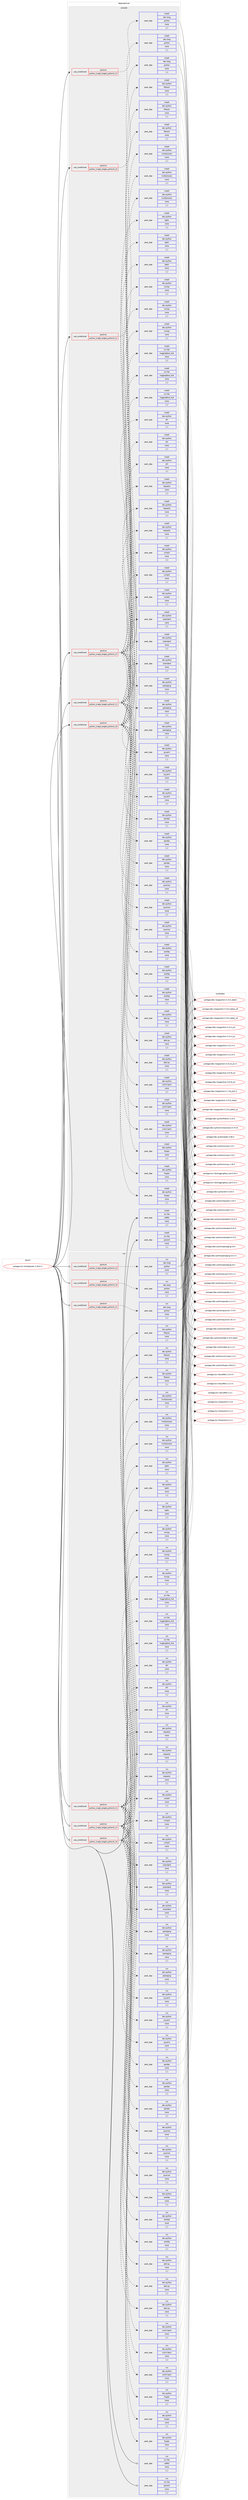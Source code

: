 digraph prolog {

# *************
# Graph options
# *************

newrank=true;
concentrate=true;
compound=true;
graph [rankdir=LR,fontname=Helvetica,fontsize=10,ranksep=1.5];#, ranksep=2.5, nodesep=0.2];
edge  [arrowhead=vee];
node  [fontname=Helvetica,fontsize=10];

# **********
# The ebuild
# **********

subgraph cluster_leftcol {
color=gray;
label=<<i>ebuild</i>>;
id [label="portage://sci-libs/datasets-2.18.0-r1", color=red, width=4, href="../sci-libs/datasets-2.18.0-r1.svg"];
}

# ****************
# The dependencies
# ****************

subgraph cluster_midcol {
color=gray;
label=<<i>dependencies</i>>;
subgraph cluster_compile {
fillcolor="#eeeeee";
style=filled;
label=<<i>compile</i>>;
subgraph cond105908 {
dependency401151 [label=<<TABLE BORDER="0" CELLBORDER="1" CELLSPACING="0" CELLPADDING="4"><TR><TD ROWSPAN="3" CELLPADDING="10">use_conditional</TD></TR><TR><TD>positive</TD></TR><TR><TD>python_single_target_python3_10</TD></TR></TABLE>>, shape=none, color=red];
subgraph pack292397 {
dependency401152 [label=<<TABLE BORDER="0" CELLBORDER="1" CELLSPACING="0" CELLPADDING="4" WIDTH="220"><TR><TD ROWSPAN="6" CELLPADDING="30">pack_dep</TD></TR><TR><TD WIDTH="110">install</TD></TR><TR><TD>dev-lang</TD></TR><TR><TD>python</TD></TR><TR><TD>none</TD></TR><TR><TD>[,,]</TD></TR></TABLE>>, shape=none, color=blue];
}
dependency401151:e -> dependency401152:w [weight=20,style="dashed",arrowhead="vee"];
}
id:e -> dependency401151:w [weight=20,style="solid",arrowhead="vee"];
subgraph cond105909 {
dependency401153 [label=<<TABLE BORDER="0" CELLBORDER="1" CELLSPACING="0" CELLPADDING="4"><TR><TD ROWSPAN="3" CELLPADDING="10">use_conditional</TD></TR><TR><TD>positive</TD></TR><TR><TD>python_single_target_python3_10</TD></TR></TABLE>>, shape=none, color=red];
subgraph pack292398 {
dependency401154 [label=<<TABLE BORDER="0" CELLBORDER="1" CELLSPACING="0" CELLPADDING="4" WIDTH="220"><TR><TD ROWSPAN="6" CELLPADDING="30">pack_dep</TD></TR><TR><TD WIDTH="110">install</TD></TR><TR><TD>dev-python</TD></TR><TR><TD>absl-py</TD></TR><TR><TD>none</TD></TR><TR><TD>[,,]</TD></TR></TABLE>>, shape=none, color=blue];
}
dependency401153:e -> dependency401154:w [weight=20,style="dashed",arrowhead="vee"];
subgraph pack292399 {
dependency401155 [label=<<TABLE BORDER="0" CELLBORDER="1" CELLSPACING="0" CELLPADDING="4" WIDTH="220"><TR><TD ROWSPAN="6" CELLPADDING="30">pack_dep</TD></TR><TR><TD WIDTH="110">install</TD></TR><TR><TD>dev-python</TD></TR><TR><TD>aiohttp</TD></TR><TR><TD>none</TD></TR><TR><TD>[,,]</TD></TR></TABLE>>, shape=none, color=blue];
}
dependency401153:e -> dependency401155:w [weight=20,style="dashed",arrowhead="vee"];
subgraph pack292400 {
dependency401156 [label=<<TABLE BORDER="0" CELLBORDER="1" CELLSPACING="0" CELLPADDING="4" WIDTH="220"><TR><TD ROWSPAN="6" CELLPADDING="30">pack_dep</TD></TR><TR><TD WIDTH="110">install</TD></TR><TR><TD>dev-python</TD></TR><TR><TD>dill</TD></TR><TR><TD>none</TD></TR><TR><TD>[,,]</TD></TR></TABLE>>, shape=none, color=blue];
}
dependency401153:e -> dependency401156:w [weight=20,style="dashed",arrowhead="vee"];
subgraph pack292401 {
dependency401157 [label=<<TABLE BORDER="0" CELLBORDER="1" CELLSPACING="0" CELLPADDING="4" WIDTH="220"><TR><TD ROWSPAN="6" CELLPADDING="30">pack_dep</TD></TR><TR><TD WIDTH="110">install</TD></TR><TR><TD>dev-python</TD></TR><TR><TD>filelock</TD></TR><TR><TD>none</TD></TR><TR><TD>[,,]</TD></TR></TABLE>>, shape=none, color=blue];
}
dependency401153:e -> dependency401157:w [weight=20,style="dashed",arrowhead="vee"];
subgraph pack292402 {
dependency401158 [label=<<TABLE BORDER="0" CELLBORDER="1" CELLSPACING="0" CELLPADDING="4" WIDTH="220"><TR><TD ROWSPAN="6" CELLPADDING="30">pack_dep</TD></TR><TR><TD WIDTH="110">install</TD></TR><TR><TD>dev-python</TD></TR><TR><TD>fsspec</TD></TR><TR><TD>none</TD></TR><TR><TD>[,,]</TD></TR></TABLE>>, shape=none, color=blue];
}
dependency401153:e -> dependency401158:w [weight=20,style="dashed",arrowhead="vee"];
subgraph pack292403 {
dependency401159 [label=<<TABLE BORDER="0" CELLBORDER="1" CELLSPACING="0" CELLPADDING="4" WIDTH="220"><TR><TD ROWSPAN="6" CELLPADDING="30">pack_dep</TD></TR><TR><TD WIDTH="110">install</TD></TR><TR><TD>dev-python</TD></TR><TR><TD>multiprocess</TD></TR><TR><TD>none</TD></TR><TR><TD>[,,]</TD></TR></TABLE>>, shape=none, color=blue];
}
dependency401153:e -> dependency401159:w [weight=20,style="dashed",arrowhead="vee"];
subgraph pack292404 {
dependency401160 [label=<<TABLE BORDER="0" CELLBORDER="1" CELLSPACING="0" CELLPADDING="4" WIDTH="220"><TR><TD ROWSPAN="6" CELLPADDING="30">pack_dep</TD></TR><TR><TD WIDTH="110">install</TD></TR><TR><TD>dev-python</TD></TR><TR><TD>numpy</TD></TR><TR><TD>none</TD></TR><TR><TD>[,,]</TD></TR></TABLE>>, shape=none, color=blue];
}
dependency401153:e -> dependency401160:w [weight=20,style="dashed",arrowhead="vee"];
subgraph pack292405 {
dependency401161 [label=<<TABLE BORDER="0" CELLBORDER="1" CELLSPACING="0" CELLPADDING="4" WIDTH="220"><TR><TD ROWSPAN="6" CELLPADDING="30">pack_dep</TD></TR><TR><TD WIDTH="110">install</TD></TR><TR><TD>dev-python</TD></TR><TR><TD>packaging</TD></TR><TR><TD>none</TD></TR><TR><TD>[,,]</TD></TR></TABLE>>, shape=none, color=blue];
}
dependency401153:e -> dependency401161:w [weight=20,style="dashed",arrowhead="vee"];
subgraph pack292406 {
dependency401162 [label=<<TABLE BORDER="0" CELLBORDER="1" CELLSPACING="0" CELLPADDING="4" WIDTH="220"><TR><TD ROWSPAN="6" CELLPADDING="30">pack_dep</TD></TR><TR><TD WIDTH="110">install</TD></TR><TR><TD>dev-python</TD></TR><TR><TD>pandas</TD></TR><TR><TD>none</TD></TR><TR><TD>[,,]</TD></TR></TABLE>>, shape=none, color=blue];
}
dependency401153:e -> dependency401162:w [weight=20,style="dashed",arrowhead="vee"];
subgraph pack292407 {
dependency401163 [label=<<TABLE BORDER="0" CELLBORDER="1" CELLSPACING="0" CELLPADDING="4" WIDTH="220"><TR><TD ROWSPAN="6" CELLPADDING="30">pack_dep</TD></TR><TR><TD WIDTH="110">install</TD></TR><TR><TD>dev-python</TD></TR><TR><TD>pyarrow</TD></TR><TR><TD>none</TD></TR><TR><TD>[,,]</TD></TR></TABLE>>, shape=none, color=blue];
}
dependency401153:e -> dependency401163:w [weight=20,style="dashed",arrowhead="vee"];
subgraph pack292408 {
dependency401164 [label=<<TABLE BORDER="0" CELLBORDER="1" CELLSPACING="0" CELLPADDING="4" WIDTH="220"><TR><TD ROWSPAN="6" CELLPADDING="30">pack_dep</TD></TR><TR><TD WIDTH="110">install</TD></TR><TR><TD>dev-python</TD></TR><TR><TD>pyyaml</TD></TR><TR><TD>none</TD></TR><TR><TD>[,,]</TD></TR></TABLE>>, shape=none, color=blue];
}
dependency401153:e -> dependency401164:w [weight=20,style="dashed",arrowhead="vee"];
subgraph pack292409 {
dependency401165 [label=<<TABLE BORDER="0" CELLBORDER="1" CELLSPACING="0" CELLPADDING="4" WIDTH="220"><TR><TD ROWSPAN="6" CELLPADDING="30">pack_dep</TD></TR><TR><TD WIDTH="110">install</TD></TR><TR><TD>dev-python</TD></TR><TR><TD>requests</TD></TR><TR><TD>none</TD></TR><TR><TD>[,,]</TD></TR></TABLE>>, shape=none, color=blue];
}
dependency401153:e -> dependency401165:w [weight=20,style="dashed",arrowhead="vee"];
subgraph pack292410 {
dependency401166 [label=<<TABLE BORDER="0" CELLBORDER="1" CELLSPACING="0" CELLPADDING="4" WIDTH="220"><TR><TD ROWSPAN="6" CELLPADDING="30">pack_dep</TD></TR><TR><TD WIDTH="110">install</TD></TR><TR><TD>dev-python</TD></TR><TR><TD>scikit-learn</TD></TR><TR><TD>none</TD></TR><TR><TD>[,,]</TD></TR></TABLE>>, shape=none, color=blue];
}
dependency401153:e -> dependency401166:w [weight=20,style="dashed",arrowhead="vee"];
subgraph pack292411 {
dependency401167 [label=<<TABLE BORDER="0" CELLBORDER="1" CELLSPACING="0" CELLPADDING="4" WIDTH="220"><TR><TD ROWSPAN="6" CELLPADDING="30">pack_dep</TD></TR><TR><TD WIDTH="110">install</TD></TR><TR><TD>dev-python</TD></TR><TR><TD>tqdm</TD></TR><TR><TD>none</TD></TR><TR><TD>[,,]</TD></TR></TABLE>>, shape=none, color=blue];
}
dependency401153:e -> dependency401167:w [weight=20,style="dashed",arrowhead="vee"];
subgraph pack292412 {
dependency401168 [label=<<TABLE BORDER="0" CELLBORDER="1" CELLSPACING="0" CELLPADDING="4" WIDTH="220"><TR><TD ROWSPAN="6" CELLPADDING="30">pack_dep</TD></TR><TR><TD WIDTH="110">install</TD></TR><TR><TD>dev-python</TD></TR><TR><TD>xxhash</TD></TR><TR><TD>none</TD></TR><TR><TD>[,,]</TD></TR></TABLE>>, shape=none, color=blue];
}
dependency401153:e -> dependency401168:w [weight=20,style="dashed",arrowhead="vee"];
subgraph pack292413 {
dependency401169 [label=<<TABLE BORDER="0" CELLBORDER="1" CELLSPACING="0" CELLPADDING="4" WIDTH="220"><TR><TD ROWSPAN="6" CELLPADDING="30">pack_dep</TD></TR><TR><TD WIDTH="110">install</TD></TR><TR><TD>dev-python</TD></TR><TR><TD>zstandard</TD></TR><TR><TD>none</TD></TR><TR><TD>[,,]</TD></TR></TABLE>>, shape=none, color=blue];
}
dependency401153:e -> dependency401169:w [weight=20,style="dashed",arrowhead="vee"];
subgraph pack292414 {
dependency401170 [label=<<TABLE BORDER="0" CELLBORDER="1" CELLSPACING="0" CELLPADDING="4" WIDTH="220"><TR><TD ROWSPAN="6" CELLPADDING="30">pack_dep</TD></TR><TR><TD WIDTH="110">install</TD></TR><TR><TD>sci-libs</TD></TR><TR><TD>huggingface_hub</TD></TR><TR><TD>none</TD></TR><TR><TD>[,,]</TD></TR></TABLE>>, shape=none, color=blue];
}
dependency401153:e -> dependency401170:w [weight=20,style="dashed",arrowhead="vee"];
}
id:e -> dependency401153:w [weight=20,style="solid",arrowhead="vee"];
subgraph cond105910 {
dependency401171 [label=<<TABLE BORDER="0" CELLBORDER="1" CELLSPACING="0" CELLPADDING="4"><TR><TD ROWSPAN="3" CELLPADDING="10">use_conditional</TD></TR><TR><TD>positive</TD></TR><TR><TD>python_single_target_python3_11</TD></TR></TABLE>>, shape=none, color=red];
subgraph pack292415 {
dependency401172 [label=<<TABLE BORDER="0" CELLBORDER="1" CELLSPACING="0" CELLPADDING="4" WIDTH="220"><TR><TD ROWSPAN="6" CELLPADDING="30">pack_dep</TD></TR><TR><TD WIDTH="110">install</TD></TR><TR><TD>dev-lang</TD></TR><TR><TD>python</TD></TR><TR><TD>none</TD></TR><TR><TD>[,,]</TD></TR></TABLE>>, shape=none, color=blue];
}
dependency401171:e -> dependency401172:w [weight=20,style="dashed",arrowhead="vee"];
}
id:e -> dependency401171:w [weight=20,style="solid",arrowhead="vee"];
subgraph cond105911 {
dependency401173 [label=<<TABLE BORDER="0" CELLBORDER="1" CELLSPACING="0" CELLPADDING="4"><TR><TD ROWSPAN="3" CELLPADDING="10">use_conditional</TD></TR><TR><TD>positive</TD></TR><TR><TD>python_single_target_python3_11</TD></TR></TABLE>>, shape=none, color=red];
subgraph pack292416 {
dependency401174 [label=<<TABLE BORDER="0" CELLBORDER="1" CELLSPACING="0" CELLPADDING="4" WIDTH="220"><TR><TD ROWSPAN="6" CELLPADDING="30">pack_dep</TD></TR><TR><TD WIDTH="110">install</TD></TR><TR><TD>dev-python</TD></TR><TR><TD>absl-py</TD></TR><TR><TD>none</TD></TR><TR><TD>[,,]</TD></TR></TABLE>>, shape=none, color=blue];
}
dependency401173:e -> dependency401174:w [weight=20,style="dashed",arrowhead="vee"];
subgraph pack292417 {
dependency401175 [label=<<TABLE BORDER="0" CELLBORDER="1" CELLSPACING="0" CELLPADDING="4" WIDTH="220"><TR><TD ROWSPAN="6" CELLPADDING="30">pack_dep</TD></TR><TR><TD WIDTH="110">install</TD></TR><TR><TD>dev-python</TD></TR><TR><TD>aiohttp</TD></TR><TR><TD>none</TD></TR><TR><TD>[,,]</TD></TR></TABLE>>, shape=none, color=blue];
}
dependency401173:e -> dependency401175:w [weight=20,style="dashed",arrowhead="vee"];
subgraph pack292418 {
dependency401176 [label=<<TABLE BORDER="0" CELLBORDER="1" CELLSPACING="0" CELLPADDING="4" WIDTH="220"><TR><TD ROWSPAN="6" CELLPADDING="30">pack_dep</TD></TR><TR><TD WIDTH="110">install</TD></TR><TR><TD>dev-python</TD></TR><TR><TD>dill</TD></TR><TR><TD>none</TD></TR><TR><TD>[,,]</TD></TR></TABLE>>, shape=none, color=blue];
}
dependency401173:e -> dependency401176:w [weight=20,style="dashed",arrowhead="vee"];
subgraph pack292419 {
dependency401177 [label=<<TABLE BORDER="0" CELLBORDER="1" CELLSPACING="0" CELLPADDING="4" WIDTH="220"><TR><TD ROWSPAN="6" CELLPADDING="30">pack_dep</TD></TR><TR><TD WIDTH="110">install</TD></TR><TR><TD>dev-python</TD></TR><TR><TD>filelock</TD></TR><TR><TD>none</TD></TR><TR><TD>[,,]</TD></TR></TABLE>>, shape=none, color=blue];
}
dependency401173:e -> dependency401177:w [weight=20,style="dashed",arrowhead="vee"];
subgraph pack292420 {
dependency401178 [label=<<TABLE BORDER="0" CELLBORDER="1" CELLSPACING="0" CELLPADDING="4" WIDTH="220"><TR><TD ROWSPAN="6" CELLPADDING="30">pack_dep</TD></TR><TR><TD WIDTH="110">install</TD></TR><TR><TD>dev-python</TD></TR><TR><TD>fsspec</TD></TR><TR><TD>none</TD></TR><TR><TD>[,,]</TD></TR></TABLE>>, shape=none, color=blue];
}
dependency401173:e -> dependency401178:w [weight=20,style="dashed",arrowhead="vee"];
subgraph pack292421 {
dependency401179 [label=<<TABLE BORDER="0" CELLBORDER="1" CELLSPACING="0" CELLPADDING="4" WIDTH="220"><TR><TD ROWSPAN="6" CELLPADDING="30">pack_dep</TD></TR><TR><TD WIDTH="110">install</TD></TR><TR><TD>dev-python</TD></TR><TR><TD>multiprocess</TD></TR><TR><TD>none</TD></TR><TR><TD>[,,]</TD></TR></TABLE>>, shape=none, color=blue];
}
dependency401173:e -> dependency401179:w [weight=20,style="dashed",arrowhead="vee"];
subgraph pack292422 {
dependency401180 [label=<<TABLE BORDER="0" CELLBORDER="1" CELLSPACING="0" CELLPADDING="4" WIDTH="220"><TR><TD ROWSPAN="6" CELLPADDING="30">pack_dep</TD></TR><TR><TD WIDTH="110">install</TD></TR><TR><TD>dev-python</TD></TR><TR><TD>numpy</TD></TR><TR><TD>none</TD></TR><TR><TD>[,,]</TD></TR></TABLE>>, shape=none, color=blue];
}
dependency401173:e -> dependency401180:w [weight=20,style="dashed",arrowhead="vee"];
subgraph pack292423 {
dependency401181 [label=<<TABLE BORDER="0" CELLBORDER="1" CELLSPACING="0" CELLPADDING="4" WIDTH="220"><TR><TD ROWSPAN="6" CELLPADDING="30">pack_dep</TD></TR><TR><TD WIDTH="110">install</TD></TR><TR><TD>dev-python</TD></TR><TR><TD>packaging</TD></TR><TR><TD>none</TD></TR><TR><TD>[,,]</TD></TR></TABLE>>, shape=none, color=blue];
}
dependency401173:e -> dependency401181:w [weight=20,style="dashed",arrowhead="vee"];
subgraph pack292424 {
dependency401182 [label=<<TABLE BORDER="0" CELLBORDER="1" CELLSPACING="0" CELLPADDING="4" WIDTH="220"><TR><TD ROWSPAN="6" CELLPADDING="30">pack_dep</TD></TR><TR><TD WIDTH="110">install</TD></TR><TR><TD>dev-python</TD></TR><TR><TD>pandas</TD></TR><TR><TD>none</TD></TR><TR><TD>[,,]</TD></TR></TABLE>>, shape=none, color=blue];
}
dependency401173:e -> dependency401182:w [weight=20,style="dashed",arrowhead="vee"];
subgraph pack292425 {
dependency401183 [label=<<TABLE BORDER="0" CELLBORDER="1" CELLSPACING="0" CELLPADDING="4" WIDTH="220"><TR><TD ROWSPAN="6" CELLPADDING="30">pack_dep</TD></TR><TR><TD WIDTH="110">install</TD></TR><TR><TD>dev-python</TD></TR><TR><TD>pyarrow</TD></TR><TR><TD>none</TD></TR><TR><TD>[,,]</TD></TR></TABLE>>, shape=none, color=blue];
}
dependency401173:e -> dependency401183:w [weight=20,style="dashed",arrowhead="vee"];
subgraph pack292426 {
dependency401184 [label=<<TABLE BORDER="0" CELLBORDER="1" CELLSPACING="0" CELLPADDING="4" WIDTH="220"><TR><TD ROWSPAN="6" CELLPADDING="30">pack_dep</TD></TR><TR><TD WIDTH="110">install</TD></TR><TR><TD>dev-python</TD></TR><TR><TD>pyyaml</TD></TR><TR><TD>none</TD></TR><TR><TD>[,,]</TD></TR></TABLE>>, shape=none, color=blue];
}
dependency401173:e -> dependency401184:w [weight=20,style="dashed",arrowhead="vee"];
subgraph pack292427 {
dependency401185 [label=<<TABLE BORDER="0" CELLBORDER="1" CELLSPACING="0" CELLPADDING="4" WIDTH="220"><TR><TD ROWSPAN="6" CELLPADDING="30">pack_dep</TD></TR><TR><TD WIDTH="110">install</TD></TR><TR><TD>dev-python</TD></TR><TR><TD>requests</TD></TR><TR><TD>none</TD></TR><TR><TD>[,,]</TD></TR></TABLE>>, shape=none, color=blue];
}
dependency401173:e -> dependency401185:w [weight=20,style="dashed",arrowhead="vee"];
subgraph pack292428 {
dependency401186 [label=<<TABLE BORDER="0" CELLBORDER="1" CELLSPACING="0" CELLPADDING="4" WIDTH="220"><TR><TD ROWSPAN="6" CELLPADDING="30">pack_dep</TD></TR><TR><TD WIDTH="110">install</TD></TR><TR><TD>dev-python</TD></TR><TR><TD>scikit-learn</TD></TR><TR><TD>none</TD></TR><TR><TD>[,,]</TD></TR></TABLE>>, shape=none, color=blue];
}
dependency401173:e -> dependency401186:w [weight=20,style="dashed",arrowhead="vee"];
subgraph pack292429 {
dependency401187 [label=<<TABLE BORDER="0" CELLBORDER="1" CELLSPACING="0" CELLPADDING="4" WIDTH="220"><TR><TD ROWSPAN="6" CELLPADDING="30">pack_dep</TD></TR><TR><TD WIDTH="110">install</TD></TR><TR><TD>dev-python</TD></TR><TR><TD>tqdm</TD></TR><TR><TD>none</TD></TR><TR><TD>[,,]</TD></TR></TABLE>>, shape=none, color=blue];
}
dependency401173:e -> dependency401187:w [weight=20,style="dashed",arrowhead="vee"];
subgraph pack292430 {
dependency401188 [label=<<TABLE BORDER="0" CELLBORDER="1" CELLSPACING="0" CELLPADDING="4" WIDTH="220"><TR><TD ROWSPAN="6" CELLPADDING="30">pack_dep</TD></TR><TR><TD WIDTH="110">install</TD></TR><TR><TD>dev-python</TD></TR><TR><TD>xxhash</TD></TR><TR><TD>none</TD></TR><TR><TD>[,,]</TD></TR></TABLE>>, shape=none, color=blue];
}
dependency401173:e -> dependency401188:w [weight=20,style="dashed",arrowhead="vee"];
subgraph pack292431 {
dependency401189 [label=<<TABLE BORDER="0" CELLBORDER="1" CELLSPACING="0" CELLPADDING="4" WIDTH="220"><TR><TD ROWSPAN="6" CELLPADDING="30">pack_dep</TD></TR><TR><TD WIDTH="110">install</TD></TR><TR><TD>dev-python</TD></TR><TR><TD>zstandard</TD></TR><TR><TD>none</TD></TR><TR><TD>[,,]</TD></TR></TABLE>>, shape=none, color=blue];
}
dependency401173:e -> dependency401189:w [weight=20,style="dashed",arrowhead="vee"];
subgraph pack292432 {
dependency401190 [label=<<TABLE BORDER="0" CELLBORDER="1" CELLSPACING="0" CELLPADDING="4" WIDTH="220"><TR><TD ROWSPAN="6" CELLPADDING="30">pack_dep</TD></TR><TR><TD WIDTH="110">install</TD></TR><TR><TD>sci-libs</TD></TR><TR><TD>huggingface_hub</TD></TR><TR><TD>none</TD></TR><TR><TD>[,,]</TD></TR></TABLE>>, shape=none, color=blue];
}
dependency401173:e -> dependency401190:w [weight=20,style="dashed",arrowhead="vee"];
}
id:e -> dependency401173:w [weight=20,style="solid",arrowhead="vee"];
subgraph cond105912 {
dependency401191 [label=<<TABLE BORDER="0" CELLBORDER="1" CELLSPACING="0" CELLPADDING="4"><TR><TD ROWSPAN="3" CELLPADDING="10">use_conditional</TD></TR><TR><TD>positive</TD></TR><TR><TD>python_single_target_python3_12</TD></TR></TABLE>>, shape=none, color=red];
subgraph pack292433 {
dependency401192 [label=<<TABLE BORDER="0" CELLBORDER="1" CELLSPACING="0" CELLPADDING="4" WIDTH="220"><TR><TD ROWSPAN="6" CELLPADDING="30">pack_dep</TD></TR><TR><TD WIDTH="110">install</TD></TR><TR><TD>dev-lang</TD></TR><TR><TD>python</TD></TR><TR><TD>none</TD></TR><TR><TD>[,,]</TD></TR></TABLE>>, shape=none, color=blue];
}
dependency401191:e -> dependency401192:w [weight=20,style="dashed",arrowhead="vee"];
}
id:e -> dependency401191:w [weight=20,style="solid",arrowhead="vee"];
subgraph cond105913 {
dependency401193 [label=<<TABLE BORDER="0" CELLBORDER="1" CELLSPACING="0" CELLPADDING="4"><TR><TD ROWSPAN="3" CELLPADDING="10">use_conditional</TD></TR><TR><TD>positive</TD></TR><TR><TD>python_single_target_python3_12</TD></TR></TABLE>>, shape=none, color=red];
subgraph pack292434 {
dependency401194 [label=<<TABLE BORDER="0" CELLBORDER="1" CELLSPACING="0" CELLPADDING="4" WIDTH="220"><TR><TD ROWSPAN="6" CELLPADDING="30">pack_dep</TD></TR><TR><TD WIDTH="110">install</TD></TR><TR><TD>dev-python</TD></TR><TR><TD>absl-py</TD></TR><TR><TD>none</TD></TR><TR><TD>[,,]</TD></TR></TABLE>>, shape=none, color=blue];
}
dependency401193:e -> dependency401194:w [weight=20,style="dashed",arrowhead="vee"];
subgraph pack292435 {
dependency401195 [label=<<TABLE BORDER="0" CELLBORDER="1" CELLSPACING="0" CELLPADDING="4" WIDTH="220"><TR><TD ROWSPAN="6" CELLPADDING="30">pack_dep</TD></TR><TR><TD WIDTH="110">install</TD></TR><TR><TD>dev-python</TD></TR><TR><TD>aiohttp</TD></TR><TR><TD>none</TD></TR><TR><TD>[,,]</TD></TR></TABLE>>, shape=none, color=blue];
}
dependency401193:e -> dependency401195:w [weight=20,style="dashed",arrowhead="vee"];
subgraph pack292436 {
dependency401196 [label=<<TABLE BORDER="0" CELLBORDER="1" CELLSPACING="0" CELLPADDING="4" WIDTH="220"><TR><TD ROWSPAN="6" CELLPADDING="30">pack_dep</TD></TR><TR><TD WIDTH="110">install</TD></TR><TR><TD>dev-python</TD></TR><TR><TD>dill</TD></TR><TR><TD>none</TD></TR><TR><TD>[,,]</TD></TR></TABLE>>, shape=none, color=blue];
}
dependency401193:e -> dependency401196:w [weight=20,style="dashed",arrowhead="vee"];
subgraph pack292437 {
dependency401197 [label=<<TABLE BORDER="0" CELLBORDER="1" CELLSPACING="0" CELLPADDING="4" WIDTH="220"><TR><TD ROWSPAN="6" CELLPADDING="30">pack_dep</TD></TR><TR><TD WIDTH="110">install</TD></TR><TR><TD>dev-python</TD></TR><TR><TD>filelock</TD></TR><TR><TD>none</TD></TR><TR><TD>[,,]</TD></TR></TABLE>>, shape=none, color=blue];
}
dependency401193:e -> dependency401197:w [weight=20,style="dashed",arrowhead="vee"];
subgraph pack292438 {
dependency401198 [label=<<TABLE BORDER="0" CELLBORDER="1" CELLSPACING="0" CELLPADDING="4" WIDTH="220"><TR><TD ROWSPAN="6" CELLPADDING="30">pack_dep</TD></TR><TR><TD WIDTH="110">install</TD></TR><TR><TD>dev-python</TD></TR><TR><TD>fsspec</TD></TR><TR><TD>none</TD></TR><TR><TD>[,,]</TD></TR></TABLE>>, shape=none, color=blue];
}
dependency401193:e -> dependency401198:w [weight=20,style="dashed",arrowhead="vee"];
subgraph pack292439 {
dependency401199 [label=<<TABLE BORDER="0" CELLBORDER="1" CELLSPACING="0" CELLPADDING="4" WIDTH="220"><TR><TD ROWSPAN="6" CELLPADDING="30">pack_dep</TD></TR><TR><TD WIDTH="110">install</TD></TR><TR><TD>dev-python</TD></TR><TR><TD>multiprocess</TD></TR><TR><TD>none</TD></TR><TR><TD>[,,]</TD></TR></TABLE>>, shape=none, color=blue];
}
dependency401193:e -> dependency401199:w [weight=20,style="dashed",arrowhead="vee"];
subgraph pack292440 {
dependency401200 [label=<<TABLE BORDER="0" CELLBORDER="1" CELLSPACING="0" CELLPADDING="4" WIDTH="220"><TR><TD ROWSPAN="6" CELLPADDING="30">pack_dep</TD></TR><TR><TD WIDTH="110">install</TD></TR><TR><TD>dev-python</TD></TR><TR><TD>numpy</TD></TR><TR><TD>none</TD></TR><TR><TD>[,,]</TD></TR></TABLE>>, shape=none, color=blue];
}
dependency401193:e -> dependency401200:w [weight=20,style="dashed",arrowhead="vee"];
subgraph pack292441 {
dependency401201 [label=<<TABLE BORDER="0" CELLBORDER="1" CELLSPACING="0" CELLPADDING="4" WIDTH="220"><TR><TD ROWSPAN="6" CELLPADDING="30">pack_dep</TD></TR><TR><TD WIDTH="110">install</TD></TR><TR><TD>dev-python</TD></TR><TR><TD>packaging</TD></TR><TR><TD>none</TD></TR><TR><TD>[,,]</TD></TR></TABLE>>, shape=none, color=blue];
}
dependency401193:e -> dependency401201:w [weight=20,style="dashed",arrowhead="vee"];
subgraph pack292442 {
dependency401202 [label=<<TABLE BORDER="0" CELLBORDER="1" CELLSPACING="0" CELLPADDING="4" WIDTH="220"><TR><TD ROWSPAN="6" CELLPADDING="30">pack_dep</TD></TR><TR><TD WIDTH="110">install</TD></TR><TR><TD>dev-python</TD></TR><TR><TD>pandas</TD></TR><TR><TD>none</TD></TR><TR><TD>[,,]</TD></TR></TABLE>>, shape=none, color=blue];
}
dependency401193:e -> dependency401202:w [weight=20,style="dashed",arrowhead="vee"];
subgraph pack292443 {
dependency401203 [label=<<TABLE BORDER="0" CELLBORDER="1" CELLSPACING="0" CELLPADDING="4" WIDTH="220"><TR><TD ROWSPAN="6" CELLPADDING="30">pack_dep</TD></TR><TR><TD WIDTH="110">install</TD></TR><TR><TD>dev-python</TD></TR><TR><TD>pyarrow</TD></TR><TR><TD>none</TD></TR><TR><TD>[,,]</TD></TR></TABLE>>, shape=none, color=blue];
}
dependency401193:e -> dependency401203:w [weight=20,style="dashed",arrowhead="vee"];
subgraph pack292444 {
dependency401204 [label=<<TABLE BORDER="0" CELLBORDER="1" CELLSPACING="0" CELLPADDING="4" WIDTH="220"><TR><TD ROWSPAN="6" CELLPADDING="30">pack_dep</TD></TR><TR><TD WIDTH="110">install</TD></TR><TR><TD>dev-python</TD></TR><TR><TD>pyyaml</TD></TR><TR><TD>none</TD></TR><TR><TD>[,,]</TD></TR></TABLE>>, shape=none, color=blue];
}
dependency401193:e -> dependency401204:w [weight=20,style="dashed",arrowhead="vee"];
subgraph pack292445 {
dependency401205 [label=<<TABLE BORDER="0" CELLBORDER="1" CELLSPACING="0" CELLPADDING="4" WIDTH="220"><TR><TD ROWSPAN="6" CELLPADDING="30">pack_dep</TD></TR><TR><TD WIDTH="110">install</TD></TR><TR><TD>dev-python</TD></TR><TR><TD>requests</TD></TR><TR><TD>none</TD></TR><TR><TD>[,,]</TD></TR></TABLE>>, shape=none, color=blue];
}
dependency401193:e -> dependency401205:w [weight=20,style="dashed",arrowhead="vee"];
subgraph pack292446 {
dependency401206 [label=<<TABLE BORDER="0" CELLBORDER="1" CELLSPACING="0" CELLPADDING="4" WIDTH="220"><TR><TD ROWSPAN="6" CELLPADDING="30">pack_dep</TD></TR><TR><TD WIDTH="110">install</TD></TR><TR><TD>dev-python</TD></TR><TR><TD>scikit-learn</TD></TR><TR><TD>none</TD></TR><TR><TD>[,,]</TD></TR></TABLE>>, shape=none, color=blue];
}
dependency401193:e -> dependency401206:w [weight=20,style="dashed",arrowhead="vee"];
subgraph pack292447 {
dependency401207 [label=<<TABLE BORDER="0" CELLBORDER="1" CELLSPACING="0" CELLPADDING="4" WIDTH="220"><TR><TD ROWSPAN="6" CELLPADDING="30">pack_dep</TD></TR><TR><TD WIDTH="110">install</TD></TR><TR><TD>dev-python</TD></TR><TR><TD>tqdm</TD></TR><TR><TD>none</TD></TR><TR><TD>[,,]</TD></TR></TABLE>>, shape=none, color=blue];
}
dependency401193:e -> dependency401207:w [weight=20,style="dashed",arrowhead="vee"];
subgraph pack292448 {
dependency401208 [label=<<TABLE BORDER="0" CELLBORDER="1" CELLSPACING="0" CELLPADDING="4" WIDTH="220"><TR><TD ROWSPAN="6" CELLPADDING="30">pack_dep</TD></TR><TR><TD WIDTH="110">install</TD></TR><TR><TD>dev-python</TD></TR><TR><TD>xxhash</TD></TR><TR><TD>none</TD></TR><TR><TD>[,,]</TD></TR></TABLE>>, shape=none, color=blue];
}
dependency401193:e -> dependency401208:w [weight=20,style="dashed",arrowhead="vee"];
subgraph pack292449 {
dependency401209 [label=<<TABLE BORDER="0" CELLBORDER="1" CELLSPACING="0" CELLPADDING="4" WIDTH="220"><TR><TD ROWSPAN="6" CELLPADDING="30">pack_dep</TD></TR><TR><TD WIDTH="110">install</TD></TR><TR><TD>dev-python</TD></TR><TR><TD>zstandard</TD></TR><TR><TD>none</TD></TR><TR><TD>[,,]</TD></TR></TABLE>>, shape=none, color=blue];
}
dependency401193:e -> dependency401209:w [weight=20,style="dashed",arrowhead="vee"];
subgraph pack292450 {
dependency401210 [label=<<TABLE BORDER="0" CELLBORDER="1" CELLSPACING="0" CELLPADDING="4" WIDTH="220"><TR><TD ROWSPAN="6" CELLPADDING="30">pack_dep</TD></TR><TR><TD WIDTH="110">install</TD></TR><TR><TD>sci-libs</TD></TR><TR><TD>huggingface_hub</TD></TR><TR><TD>none</TD></TR><TR><TD>[,,]</TD></TR></TABLE>>, shape=none, color=blue];
}
dependency401193:e -> dependency401210:w [weight=20,style="dashed",arrowhead="vee"];
}
id:e -> dependency401193:w [weight=20,style="solid",arrowhead="vee"];
subgraph pack292451 {
dependency401211 [label=<<TABLE BORDER="0" CELLBORDER="1" CELLSPACING="0" CELLPADDING="4" WIDTH="220"><TR><TD ROWSPAN="6" CELLPADDING="30">pack_dep</TD></TR><TR><TD WIDTH="110">install</TD></TR><TR><TD>sci-libs</TD></TR><TR><TD>caffe2</TD></TR><TR><TD>none</TD></TR><TR><TD>[,,]</TD></TR></TABLE>>, shape=none, color=blue];
}
id:e -> dependency401211:w [weight=20,style="solid",arrowhead="vee"];
subgraph pack292452 {
dependency401212 [label=<<TABLE BORDER="0" CELLBORDER="1" CELLSPACING="0" CELLPADDING="4" WIDTH="220"><TR><TD ROWSPAN="6" CELLPADDING="30">pack_dep</TD></TR><TR><TD WIDTH="110">install</TD></TR><TR><TD>sci-libs</TD></TR><TR><TD>pytorch</TD></TR><TR><TD>none</TD></TR><TR><TD>[,,]</TD></TR></TABLE>>, shape=none, color=blue];
}
id:e -> dependency401212:w [weight=20,style="solid",arrowhead="vee"];
}
subgraph cluster_compileandrun {
fillcolor="#eeeeee";
style=filled;
label=<<i>compile and run</i>>;
}
subgraph cluster_run {
fillcolor="#eeeeee";
style=filled;
label=<<i>run</i>>;
subgraph cond105914 {
dependency401213 [label=<<TABLE BORDER="0" CELLBORDER="1" CELLSPACING="0" CELLPADDING="4"><TR><TD ROWSPAN="3" CELLPADDING="10">use_conditional</TD></TR><TR><TD>positive</TD></TR><TR><TD>python_single_target_python3_10</TD></TR></TABLE>>, shape=none, color=red];
subgraph pack292453 {
dependency401214 [label=<<TABLE BORDER="0" CELLBORDER="1" CELLSPACING="0" CELLPADDING="4" WIDTH="220"><TR><TD ROWSPAN="6" CELLPADDING="30">pack_dep</TD></TR><TR><TD WIDTH="110">run</TD></TR><TR><TD>dev-lang</TD></TR><TR><TD>python</TD></TR><TR><TD>none</TD></TR><TR><TD>[,,]</TD></TR></TABLE>>, shape=none, color=blue];
}
dependency401213:e -> dependency401214:w [weight=20,style="dashed",arrowhead="vee"];
}
id:e -> dependency401213:w [weight=20,style="solid",arrowhead="odot"];
subgraph cond105915 {
dependency401215 [label=<<TABLE BORDER="0" CELLBORDER="1" CELLSPACING="0" CELLPADDING="4"><TR><TD ROWSPAN="3" CELLPADDING="10">use_conditional</TD></TR><TR><TD>positive</TD></TR><TR><TD>python_single_target_python3_10</TD></TR></TABLE>>, shape=none, color=red];
subgraph pack292454 {
dependency401216 [label=<<TABLE BORDER="0" CELLBORDER="1" CELLSPACING="0" CELLPADDING="4" WIDTH="220"><TR><TD ROWSPAN="6" CELLPADDING="30">pack_dep</TD></TR><TR><TD WIDTH="110">run</TD></TR><TR><TD>dev-python</TD></TR><TR><TD>absl-py</TD></TR><TR><TD>none</TD></TR><TR><TD>[,,]</TD></TR></TABLE>>, shape=none, color=blue];
}
dependency401215:e -> dependency401216:w [weight=20,style="dashed",arrowhead="vee"];
subgraph pack292455 {
dependency401217 [label=<<TABLE BORDER="0" CELLBORDER="1" CELLSPACING="0" CELLPADDING="4" WIDTH="220"><TR><TD ROWSPAN="6" CELLPADDING="30">pack_dep</TD></TR><TR><TD WIDTH="110">run</TD></TR><TR><TD>dev-python</TD></TR><TR><TD>aiohttp</TD></TR><TR><TD>none</TD></TR><TR><TD>[,,]</TD></TR></TABLE>>, shape=none, color=blue];
}
dependency401215:e -> dependency401217:w [weight=20,style="dashed",arrowhead="vee"];
subgraph pack292456 {
dependency401218 [label=<<TABLE BORDER="0" CELLBORDER="1" CELLSPACING="0" CELLPADDING="4" WIDTH="220"><TR><TD ROWSPAN="6" CELLPADDING="30">pack_dep</TD></TR><TR><TD WIDTH="110">run</TD></TR><TR><TD>dev-python</TD></TR><TR><TD>dill</TD></TR><TR><TD>none</TD></TR><TR><TD>[,,]</TD></TR></TABLE>>, shape=none, color=blue];
}
dependency401215:e -> dependency401218:w [weight=20,style="dashed",arrowhead="vee"];
subgraph pack292457 {
dependency401219 [label=<<TABLE BORDER="0" CELLBORDER="1" CELLSPACING="0" CELLPADDING="4" WIDTH="220"><TR><TD ROWSPAN="6" CELLPADDING="30">pack_dep</TD></TR><TR><TD WIDTH="110">run</TD></TR><TR><TD>dev-python</TD></TR><TR><TD>filelock</TD></TR><TR><TD>none</TD></TR><TR><TD>[,,]</TD></TR></TABLE>>, shape=none, color=blue];
}
dependency401215:e -> dependency401219:w [weight=20,style="dashed",arrowhead="vee"];
subgraph pack292458 {
dependency401220 [label=<<TABLE BORDER="0" CELLBORDER="1" CELLSPACING="0" CELLPADDING="4" WIDTH="220"><TR><TD ROWSPAN="6" CELLPADDING="30">pack_dep</TD></TR><TR><TD WIDTH="110">run</TD></TR><TR><TD>dev-python</TD></TR><TR><TD>fsspec</TD></TR><TR><TD>none</TD></TR><TR><TD>[,,]</TD></TR></TABLE>>, shape=none, color=blue];
}
dependency401215:e -> dependency401220:w [weight=20,style="dashed",arrowhead="vee"];
subgraph pack292459 {
dependency401221 [label=<<TABLE BORDER="0" CELLBORDER="1" CELLSPACING="0" CELLPADDING="4" WIDTH="220"><TR><TD ROWSPAN="6" CELLPADDING="30">pack_dep</TD></TR><TR><TD WIDTH="110">run</TD></TR><TR><TD>dev-python</TD></TR><TR><TD>multiprocess</TD></TR><TR><TD>none</TD></TR><TR><TD>[,,]</TD></TR></TABLE>>, shape=none, color=blue];
}
dependency401215:e -> dependency401221:w [weight=20,style="dashed",arrowhead="vee"];
subgraph pack292460 {
dependency401222 [label=<<TABLE BORDER="0" CELLBORDER="1" CELLSPACING="0" CELLPADDING="4" WIDTH="220"><TR><TD ROWSPAN="6" CELLPADDING="30">pack_dep</TD></TR><TR><TD WIDTH="110">run</TD></TR><TR><TD>dev-python</TD></TR><TR><TD>numpy</TD></TR><TR><TD>none</TD></TR><TR><TD>[,,]</TD></TR></TABLE>>, shape=none, color=blue];
}
dependency401215:e -> dependency401222:w [weight=20,style="dashed",arrowhead="vee"];
subgraph pack292461 {
dependency401223 [label=<<TABLE BORDER="0" CELLBORDER="1" CELLSPACING="0" CELLPADDING="4" WIDTH="220"><TR><TD ROWSPAN="6" CELLPADDING="30">pack_dep</TD></TR><TR><TD WIDTH="110">run</TD></TR><TR><TD>dev-python</TD></TR><TR><TD>packaging</TD></TR><TR><TD>none</TD></TR><TR><TD>[,,]</TD></TR></TABLE>>, shape=none, color=blue];
}
dependency401215:e -> dependency401223:w [weight=20,style="dashed",arrowhead="vee"];
subgraph pack292462 {
dependency401224 [label=<<TABLE BORDER="0" CELLBORDER="1" CELLSPACING="0" CELLPADDING="4" WIDTH="220"><TR><TD ROWSPAN="6" CELLPADDING="30">pack_dep</TD></TR><TR><TD WIDTH="110">run</TD></TR><TR><TD>dev-python</TD></TR><TR><TD>pandas</TD></TR><TR><TD>none</TD></TR><TR><TD>[,,]</TD></TR></TABLE>>, shape=none, color=blue];
}
dependency401215:e -> dependency401224:w [weight=20,style="dashed",arrowhead="vee"];
subgraph pack292463 {
dependency401225 [label=<<TABLE BORDER="0" CELLBORDER="1" CELLSPACING="0" CELLPADDING="4" WIDTH="220"><TR><TD ROWSPAN="6" CELLPADDING="30">pack_dep</TD></TR><TR><TD WIDTH="110">run</TD></TR><TR><TD>dev-python</TD></TR><TR><TD>pyarrow</TD></TR><TR><TD>none</TD></TR><TR><TD>[,,]</TD></TR></TABLE>>, shape=none, color=blue];
}
dependency401215:e -> dependency401225:w [weight=20,style="dashed",arrowhead="vee"];
subgraph pack292464 {
dependency401226 [label=<<TABLE BORDER="0" CELLBORDER="1" CELLSPACING="0" CELLPADDING="4" WIDTH="220"><TR><TD ROWSPAN="6" CELLPADDING="30">pack_dep</TD></TR><TR><TD WIDTH="110">run</TD></TR><TR><TD>dev-python</TD></TR><TR><TD>pyyaml</TD></TR><TR><TD>none</TD></TR><TR><TD>[,,]</TD></TR></TABLE>>, shape=none, color=blue];
}
dependency401215:e -> dependency401226:w [weight=20,style="dashed",arrowhead="vee"];
subgraph pack292465 {
dependency401227 [label=<<TABLE BORDER="0" CELLBORDER="1" CELLSPACING="0" CELLPADDING="4" WIDTH="220"><TR><TD ROWSPAN="6" CELLPADDING="30">pack_dep</TD></TR><TR><TD WIDTH="110">run</TD></TR><TR><TD>dev-python</TD></TR><TR><TD>requests</TD></TR><TR><TD>none</TD></TR><TR><TD>[,,]</TD></TR></TABLE>>, shape=none, color=blue];
}
dependency401215:e -> dependency401227:w [weight=20,style="dashed",arrowhead="vee"];
subgraph pack292466 {
dependency401228 [label=<<TABLE BORDER="0" CELLBORDER="1" CELLSPACING="0" CELLPADDING="4" WIDTH="220"><TR><TD ROWSPAN="6" CELLPADDING="30">pack_dep</TD></TR><TR><TD WIDTH="110">run</TD></TR><TR><TD>dev-python</TD></TR><TR><TD>scikit-learn</TD></TR><TR><TD>none</TD></TR><TR><TD>[,,]</TD></TR></TABLE>>, shape=none, color=blue];
}
dependency401215:e -> dependency401228:w [weight=20,style="dashed",arrowhead="vee"];
subgraph pack292467 {
dependency401229 [label=<<TABLE BORDER="0" CELLBORDER="1" CELLSPACING="0" CELLPADDING="4" WIDTH="220"><TR><TD ROWSPAN="6" CELLPADDING="30">pack_dep</TD></TR><TR><TD WIDTH="110">run</TD></TR><TR><TD>dev-python</TD></TR><TR><TD>tqdm</TD></TR><TR><TD>none</TD></TR><TR><TD>[,,]</TD></TR></TABLE>>, shape=none, color=blue];
}
dependency401215:e -> dependency401229:w [weight=20,style="dashed",arrowhead="vee"];
subgraph pack292468 {
dependency401230 [label=<<TABLE BORDER="0" CELLBORDER="1" CELLSPACING="0" CELLPADDING="4" WIDTH="220"><TR><TD ROWSPAN="6" CELLPADDING="30">pack_dep</TD></TR><TR><TD WIDTH="110">run</TD></TR><TR><TD>dev-python</TD></TR><TR><TD>xxhash</TD></TR><TR><TD>none</TD></TR><TR><TD>[,,]</TD></TR></TABLE>>, shape=none, color=blue];
}
dependency401215:e -> dependency401230:w [weight=20,style="dashed",arrowhead="vee"];
subgraph pack292469 {
dependency401231 [label=<<TABLE BORDER="0" CELLBORDER="1" CELLSPACING="0" CELLPADDING="4" WIDTH="220"><TR><TD ROWSPAN="6" CELLPADDING="30">pack_dep</TD></TR><TR><TD WIDTH="110">run</TD></TR><TR><TD>dev-python</TD></TR><TR><TD>zstandard</TD></TR><TR><TD>none</TD></TR><TR><TD>[,,]</TD></TR></TABLE>>, shape=none, color=blue];
}
dependency401215:e -> dependency401231:w [weight=20,style="dashed",arrowhead="vee"];
subgraph pack292470 {
dependency401232 [label=<<TABLE BORDER="0" CELLBORDER="1" CELLSPACING="0" CELLPADDING="4" WIDTH="220"><TR><TD ROWSPAN="6" CELLPADDING="30">pack_dep</TD></TR><TR><TD WIDTH="110">run</TD></TR><TR><TD>sci-libs</TD></TR><TR><TD>huggingface_hub</TD></TR><TR><TD>none</TD></TR><TR><TD>[,,]</TD></TR></TABLE>>, shape=none, color=blue];
}
dependency401215:e -> dependency401232:w [weight=20,style="dashed",arrowhead="vee"];
}
id:e -> dependency401215:w [weight=20,style="solid",arrowhead="odot"];
subgraph cond105916 {
dependency401233 [label=<<TABLE BORDER="0" CELLBORDER="1" CELLSPACING="0" CELLPADDING="4"><TR><TD ROWSPAN="3" CELLPADDING="10">use_conditional</TD></TR><TR><TD>positive</TD></TR><TR><TD>python_single_target_python3_11</TD></TR></TABLE>>, shape=none, color=red];
subgraph pack292471 {
dependency401234 [label=<<TABLE BORDER="0" CELLBORDER="1" CELLSPACING="0" CELLPADDING="4" WIDTH="220"><TR><TD ROWSPAN="6" CELLPADDING="30">pack_dep</TD></TR><TR><TD WIDTH="110">run</TD></TR><TR><TD>dev-lang</TD></TR><TR><TD>python</TD></TR><TR><TD>none</TD></TR><TR><TD>[,,]</TD></TR></TABLE>>, shape=none, color=blue];
}
dependency401233:e -> dependency401234:w [weight=20,style="dashed",arrowhead="vee"];
}
id:e -> dependency401233:w [weight=20,style="solid",arrowhead="odot"];
subgraph cond105917 {
dependency401235 [label=<<TABLE BORDER="0" CELLBORDER="1" CELLSPACING="0" CELLPADDING="4"><TR><TD ROWSPAN="3" CELLPADDING="10">use_conditional</TD></TR><TR><TD>positive</TD></TR><TR><TD>python_single_target_python3_11</TD></TR></TABLE>>, shape=none, color=red];
subgraph pack292472 {
dependency401236 [label=<<TABLE BORDER="0" CELLBORDER="1" CELLSPACING="0" CELLPADDING="4" WIDTH="220"><TR><TD ROWSPAN="6" CELLPADDING="30">pack_dep</TD></TR><TR><TD WIDTH="110">run</TD></TR><TR><TD>dev-python</TD></TR><TR><TD>absl-py</TD></TR><TR><TD>none</TD></TR><TR><TD>[,,]</TD></TR></TABLE>>, shape=none, color=blue];
}
dependency401235:e -> dependency401236:w [weight=20,style="dashed",arrowhead="vee"];
subgraph pack292473 {
dependency401237 [label=<<TABLE BORDER="0" CELLBORDER="1" CELLSPACING="0" CELLPADDING="4" WIDTH="220"><TR><TD ROWSPAN="6" CELLPADDING="30">pack_dep</TD></TR><TR><TD WIDTH="110">run</TD></TR><TR><TD>dev-python</TD></TR><TR><TD>aiohttp</TD></TR><TR><TD>none</TD></TR><TR><TD>[,,]</TD></TR></TABLE>>, shape=none, color=blue];
}
dependency401235:e -> dependency401237:w [weight=20,style="dashed",arrowhead="vee"];
subgraph pack292474 {
dependency401238 [label=<<TABLE BORDER="0" CELLBORDER="1" CELLSPACING="0" CELLPADDING="4" WIDTH="220"><TR><TD ROWSPAN="6" CELLPADDING="30">pack_dep</TD></TR><TR><TD WIDTH="110">run</TD></TR><TR><TD>dev-python</TD></TR><TR><TD>dill</TD></TR><TR><TD>none</TD></TR><TR><TD>[,,]</TD></TR></TABLE>>, shape=none, color=blue];
}
dependency401235:e -> dependency401238:w [weight=20,style="dashed",arrowhead="vee"];
subgraph pack292475 {
dependency401239 [label=<<TABLE BORDER="0" CELLBORDER="1" CELLSPACING="0" CELLPADDING="4" WIDTH="220"><TR><TD ROWSPAN="6" CELLPADDING="30">pack_dep</TD></TR><TR><TD WIDTH="110">run</TD></TR><TR><TD>dev-python</TD></TR><TR><TD>filelock</TD></TR><TR><TD>none</TD></TR><TR><TD>[,,]</TD></TR></TABLE>>, shape=none, color=blue];
}
dependency401235:e -> dependency401239:w [weight=20,style="dashed",arrowhead="vee"];
subgraph pack292476 {
dependency401240 [label=<<TABLE BORDER="0" CELLBORDER="1" CELLSPACING="0" CELLPADDING="4" WIDTH="220"><TR><TD ROWSPAN="6" CELLPADDING="30">pack_dep</TD></TR><TR><TD WIDTH="110">run</TD></TR><TR><TD>dev-python</TD></TR><TR><TD>fsspec</TD></TR><TR><TD>none</TD></TR><TR><TD>[,,]</TD></TR></TABLE>>, shape=none, color=blue];
}
dependency401235:e -> dependency401240:w [weight=20,style="dashed",arrowhead="vee"];
subgraph pack292477 {
dependency401241 [label=<<TABLE BORDER="0" CELLBORDER="1" CELLSPACING="0" CELLPADDING="4" WIDTH="220"><TR><TD ROWSPAN="6" CELLPADDING="30">pack_dep</TD></TR><TR><TD WIDTH="110">run</TD></TR><TR><TD>dev-python</TD></TR><TR><TD>multiprocess</TD></TR><TR><TD>none</TD></TR><TR><TD>[,,]</TD></TR></TABLE>>, shape=none, color=blue];
}
dependency401235:e -> dependency401241:w [weight=20,style="dashed",arrowhead="vee"];
subgraph pack292478 {
dependency401242 [label=<<TABLE BORDER="0" CELLBORDER="1" CELLSPACING="0" CELLPADDING="4" WIDTH="220"><TR><TD ROWSPAN="6" CELLPADDING="30">pack_dep</TD></TR><TR><TD WIDTH="110">run</TD></TR><TR><TD>dev-python</TD></TR><TR><TD>numpy</TD></TR><TR><TD>none</TD></TR><TR><TD>[,,]</TD></TR></TABLE>>, shape=none, color=blue];
}
dependency401235:e -> dependency401242:w [weight=20,style="dashed",arrowhead="vee"];
subgraph pack292479 {
dependency401243 [label=<<TABLE BORDER="0" CELLBORDER="1" CELLSPACING="0" CELLPADDING="4" WIDTH="220"><TR><TD ROWSPAN="6" CELLPADDING="30">pack_dep</TD></TR><TR><TD WIDTH="110">run</TD></TR><TR><TD>dev-python</TD></TR><TR><TD>packaging</TD></TR><TR><TD>none</TD></TR><TR><TD>[,,]</TD></TR></TABLE>>, shape=none, color=blue];
}
dependency401235:e -> dependency401243:w [weight=20,style="dashed",arrowhead="vee"];
subgraph pack292480 {
dependency401244 [label=<<TABLE BORDER="0" CELLBORDER="1" CELLSPACING="0" CELLPADDING="4" WIDTH="220"><TR><TD ROWSPAN="6" CELLPADDING="30">pack_dep</TD></TR><TR><TD WIDTH="110">run</TD></TR><TR><TD>dev-python</TD></TR><TR><TD>pandas</TD></TR><TR><TD>none</TD></TR><TR><TD>[,,]</TD></TR></TABLE>>, shape=none, color=blue];
}
dependency401235:e -> dependency401244:w [weight=20,style="dashed",arrowhead="vee"];
subgraph pack292481 {
dependency401245 [label=<<TABLE BORDER="0" CELLBORDER="1" CELLSPACING="0" CELLPADDING="4" WIDTH="220"><TR><TD ROWSPAN="6" CELLPADDING="30">pack_dep</TD></TR><TR><TD WIDTH="110">run</TD></TR><TR><TD>dev-python</TD></TR><TR><TD>pyarrow</TD></TR><TR><TD>none</TD></TR><TR><TD>[,,]</TD></TR></TABLE>>, shape=none, color=blue];
}
dependency401235:e -> dependency401245:w [weight=20,style="dashed",arrowhead="vee"];
subgraph pack292482 {
dependency401246 [label=<<TABLE BORDER="0" CELLBORDER="1" CELLSPACING="0" CELLPADDING="4" WIDTH="220"><TR><TD ROWSPAN="6" CELLPADDING="30">pack_dep</TD></TR><TR><TD WIDTH="110">run</TD></TR><TR><TD>dev-python</TD></TR><TR><TD>pyyaml</TD></TR><TR><TD>none</TD></TR><TR><TD>[,,]</TD></TR></TABLE>>, shape=none, color=blue];
}
dependency401235:e -> dependency401246:w [weight=20,style="dashed",arrowhead="vee"];
subgraph pack292483 {
dependency401247 [label=<<TABLE BORDER="0" CELLBORDER="1" CELLSPACING="0" CELLPADDING="4" WIDTH="220"><TR><TD ROWSPAN="6" CELLPADDING="30">pack_dep</TD></TR><TR><TD WIDTH="110">run</TD></TR><TR><TD>dev-python</TD></TR><TR><TD>requests</TD></TR><TR><TD>none</TD></TR><TR><TD>[,,]</TD></TR></TABLE>>, shape=none, color=blue];
}
dependency401235:e -> dependency401247:w [weight=20,style="dashed",arrowhead="vee"];
subgraph pack292484 {
dependency401248 [label=<<TABLE BORDER="0" CELLBORDER="1" CELLSPACING="0" CELLPADDING="4" WIDTH="220"><TR><TD ROWSPAN="6" CELLPADDING="30">pack_dep</TD></TR><TR><TD WIDTH="110">run</TD></TR><TR><TD>dev-python</TD></TR><TR><TD>scikit-learn</TD></TR><TR><TD>none</TD></TR><TR><TD>[,,]</TD></TR></TABLE>>, shape=none, color=blue];
}
dependency401235:e -> dependency401248:w [weight=20,style="dashed",arrowhead="vee"];
subgraph pack292485 {
dependency401249 [label=<<TABLE BORDER="0" CELLBORDER="1" CELLSPACING="0" CELLPADDING="4" WIDTH="220"><TR><TD ROWSPAN="6" CELLPADDING="30">pack_dep</TD></TR><TR><TD WIDTH="110">run</TD></TR><TR><TD>dev-python</TD></TR><TR><TD>tqdm</TD></TR><TR><TD>none</TD></TR><TR><TD>[,,]</TD></TR></TABLE>>, shape=none, color=blue];
}
dependency401235:e -> dependency401249:w [weight=20,style="dashed",arrowhead="vee"];
subgraph pack292486 {
dependency401250 [label=<<TABLE BORDER="0" CELLBORDER="1" CELLSPACING="0" CELLPADDING="4" WIDTH="220"><TR><TD ROWSPAN="6" CELLPADDING="30">pack_dep</TD></TR><TR><TD WIDTH="110">run</TD></TR><TR><TD>dev-python</TD></TR><TR><TD>xxhash</TD></TR><TR><TD>none</TD></TR><TR><TD>[,,]</TD></TR></TABLE>>, shape=none, color=blue];
}
dependency401235:e -> dependency401250:w [weight=20,style="dashed",arrowhead="vee"];
subgraph pack292487 {
dependency401251 [label=<<TABLE BORDER="0" CELLBORDER="1" CELLSPACING="0" CELLPADDING="4" WIDTH="220"><TR><TD ROWSPAN="6" CELLPADDING="30">pack_dep</TD></TR><TR><TD WIDTH="110">run</TD></TR><TR><TD>dev-python</TD></TR><TR><TD>zstandard</TD></TR><TR><TD>none</TD></TR><TR><TD>[,,]</TD></TR></TABLE>>, shape=none, color=blue];
}
dependency401235:e -> dependency401251:w [weight=20,style="dashed",arrowhead="vee"];
subgraph pack292488 {
dependency401252 [label=<<TABLE BORDER="0" CELLBORDER="1" CELLSPACING="0" CELLPADDING="4" WIDTH="220"><TR><TD ROWSPAN="6" CELLPADDING="30">pack_dep</TD></TR><TR><TD WIDTH="110">run</TD></TR><TR><TD>sci-libs</TD></TR><TR><TD>huggingface_hub</TD></TR><TR><TD>none</TD></TR><TR><TD>[,,]</TD></TR></TABLE>>, shape=none, color=blue];
}
dependency401235:e -> dependency401252:w [weight=20,style="dashed",arrowhead="vee"];
}
id:e -> dependency401235:w [weight=20,style="solid",arrowhead="odot"];
subgraph cond105918 {
dependency401253 [label=<<TABLE BORDER="0" CELLBORDER="1" CELLSPACING="0" CELLPADDING="4"><TR><TD ROWSPAN="3" CELLPADDING="10">use_conditional</TD></TR><TR><TD>positive</TD></TR><TR><TD>python_single_target_python3_12</TD></TR></TABLE>>, shape=none, color=red];
subgraph pack292489 {
dependency401254 [label=<<TABLE BORDER="0" CELLBORDER="1" CELLSPACING="0" CELLPADDING="4" WIDTH="220"><TR><TD ROWSPAN="6" CELLPADDING="30">pack_dep</TD></TR><TR><TD WIDTH="110">run</TD></TR><TR><TD>dev-lang</TD></TR><TR><TD>python</TD></TR><TR><TD>none</TD></TR><TR><TD>[,,]</TD></TR></TABLE>>, shape=none, color=blue];
}
dependency401253:e -> dependency401254:w [weight=20,style="dashed",arrowhead="vee"];
}
id:e -> dependency401253:w [weight=20,style="solid",arrowhead="odot"];
subgraph cond105919 {
dependency401255 [label=<<TABLE BORDER="0" CELLBORDER="1" CELLSPACING="0" CELLPADDING="4"><TR><TD ROWSPAN="3" CELLPADDING="10">use_conditional</TD></TR><TR><TD>positive</TD></TR><TR><TD>python_single_target_python3_12</TD></TR></TABLE>>, shape=none, color=red];
subgraph pack292490 {
dependency401256 [label=<<TABLE BORDER="0" CELLBORDER="1" CELLSPACING="0" CELLPADDING="4" WIDTH="220"><TR><TD ROWSPAN="6" CELLPADDING="30">pack_dep</TD></TR><TR><TD WIDTH="110">run</TD></TR><TR><TD>dev-python</TD></TR><TR><TD>absl-py</TD></TR><TR><TD>none</TD></TR><TR><TD>[,,]</TD></TR></TABLE>>, shape=none, color=blue];
}
dependency401255:e -> dependency401256:w [weight=20,style="dashed",arrowhead="vee"];
subgraph pack292491 {
dependency401257 [label=<<TABLE BORDER="0" CELLBORDER="1" CELLSPACING="0" CELLPADDING="4" WIDTH="220"><TR><TD ROWSPAN="6" CELLPADDING="30">pack_dep</TD></TR><TR><TD WIDTH="110">run</TD></TR><TR><TD>dev-python</TD></TR><TR><TD>aiohttp</TD></TR><TR><TD>none</TD></TR><TR><TD>[,,]</TD></TR></TABLE>>, shape=none, color=blue];
}
dependency401255:e -> dependency401257:w [weight=20,style="dashed",arrowhead="vee"];
subgraph pack292492 {
dependency401258 [label=<<TABLE BORDER="0" CELLBORDER="1" CELLSPACING="0" CELLPADDING="4" WIDTH="220"><TR><TD ROWSPAN="6" CELLPADDING="30">pack_dep</TD></TR><TR><TD WIDTH="110">run</TD></TR><TR><TD>dev-python</TD></TR><TR><TD>dill</TD></TR><TR><TD>none</TD></TR><TR><TD>[,,]</TD></TR></TABLE>>, shape=none, color=blue];
}
dependency401255:e -> dependency401258:w [weight=20,style="dashed",arrowhead="vee"];
subgraph pack292493 {
dependency401259 [label=<<TABLE BORDER="0" CELLBORDER="1" CELLSPACING="0" CELLPADDING="4" WIDTH="220"><TR><TD ROWSPAN="6" CELLPADDING="30">pack_dep</TD></TR><TR><TD WIDTH="110">run</TD></TR><TR><TD>dev-python</TD></TR><TR><TD>filelock</TD></TR><TR><TD>none</TD></TR><TR><TD>[,,]</TD></TR></TABLE>>, shape=none, color=blue];
}
dependency401255:e -> dependency401259:w [weight=20,style="dashed",arrowhead="vee"];
subgraph pack292494 {
dependency401260 [label=<<TABLE BORDER="0" CELLBORDER="1" CELLSPACING="0" CELLPADDING="4" WIDTH="220"><TR><TD ROWSPAN="6" CELLPADDING="30">pack_dep</TD></TR><TR><TD WIDTH="110">run</TD></TR><TR><TD>dev-python</TD></TR><TR><TD>fsspec</TD></TR><TR><TD>none</TD></TR><TR><TD>[,,]</TD></TR></TABLE>>, shape=none, color=blue];
}
dependency401255:e -> dependency401260:w [weight=20,style="dashed",arrowhead="vee"];
subgraph pack292495 {
dependency401261 [label=<<TABLE BORDER="0" CELLBORDER="1" CELLSPACING="0" CELLPADDING="4" WIDTH="220"><TR><TD ROWSPAN="6" CELLPADDING="30">pack_dep</TD></TR><TR><TD WIDTH="110">run</TD></TR><TR><TD>dev-python</TD></TR><TR><TD>multiprocess</TD></TR><TR><TD>none</TD></TR><TR><TD>[,,]</TD></TR></TABLE>>, shape=none, color=blue];
}
dependency401255:e -> dependency401261:w [weight=20,style="dashed",arrowhead="vee"];
subgraph pack292496 {
dependency401262 [label=<<TABLE BORDER="0" CELLBORDER="1" CELLSPACING="0" CELLPADDING="4" WIDTH="220"><TR><TD ROWSPAN="6" CELLPADDING="30">pack_dep</TD></TR><TR><TD WIDTH="110">run</TD></TR><TR><TD>dev-python</TD></TR><TR><TD>numpy</TD></TR><TR><TD>none</TD></TR><TR><TD>[,,]</TD></TR></TABLE>>, shape=none, color=blue];
}
dependency401255:e -> dependency401262:w [weight=20,style="dashed",arrowhead="vee"];
subgraph pack292497 {
dependency401263 [label=<<TABLE BORDER="0" CELLBORDER="1" CELLSPACING="0" CELLPADDING="4" WIDTH="220"><TR><TD ROWSPAN="6" CELLPADDING="30">pack_dep</TD></TR><TR><TD WIDTH="110">run</TD></TR><TR><TD>dev-python</TD></TR><TR><TD>packaging</TD></TR><TR><TD>none</TD></TR><TR><TD>[,,]</TD></TR></TABLE>>, shape=none, color=blue];
}
dependency401255:e -> dependency401263:w [weight=20,style="dashed",arrowhead="vee"];
subgraph pack292498 {
dependency401264 [label=<<TABLE BORDER="0" CELLBORDER="1" CELLSPACING="0" CELLPADDING="4" WIDTH="220"><TR><TD ROWSPAN="6" CELLPADDING="30">pack_dep</TD></TR><TR><TD WIDTH="110">run</TD></TR><TR><TD>dev-python</TD></TR><TR><TD>pandas</TD></TR><TR><TD>none</TD></TR><TR><TD>[,,]</TD></TR></TABLE>>, shape=none, color=blue];
}
dependency401255:e -> dependency401264:w [weight=20,style="dashed",arrowhead="vee"];
subgraph pack292499 {
dependency401265 [label=<<TABLE BORDER="0" CELLBORDER="1" CELLSPACING="0" CELLPADDING="4" WIDTH="220"><TR><TD ROWSPAN="6" CELLPADDING="30">pack_dep</TD></TR><TR><TD WIDTH="110">run</TD></TR><TR><TD>dev-python</TD></TR><TR><TD>pyarrow</TD></TR><TR><TD>none</TD></TR><TR><TD>[,,]</TD></TR></TABLE>>, shape=none, color=blue];
}
dependency401255:e -> dependency401265:w [weight=20,style="dashed",arrowhead="vee"];
subgraph pack292500 {
dependency401266 [label=<<TABLE BORDER="0" CELLBORDER="1" CELLSPACING="0" CELLPADDING="4" WIDTH="220"><TR><TD ROWSPAN="6" CELLPADDING="30">pack_dep</TD></TR><TR><TD WIDTH="110">run</TD></TR><TR><TD>dev-python</TD></TR><TR><TD>pyyaml</TD></TR><TR><TD>none</TD></TR><TR><TD>[,,]</TD></TR></TABLE>>, shape=none, color=blue];
}
dependency401255:e -> dependency401266:w [weight=20,style="dashed",arrowhead="vee"];
subgraph pack292501 {
dependency401267 [label=<<TABLE BORDER="0" CELLBORDER="1" CELLSPACING="0" CELLPADDING="4" WIDTH="220"><TR><TD ROWSPAN="6" CELLPADDING="30">pack_dep</TD></TR><TR><TD WIDTH="110">run</TD></TR><TR><TD>dev-python</TD></TR><TR><TD>requests</TD></TR><TR><TD>none</TD></TR><TR><TD>[,,]</TD></TR></TABLE>>, shape=none, color=blue];
}
dependency401255:e -> dependency401267:w [weight=20,style="dashed",arrowhead="vee"];
subgraph pack292502 {
dependency401268 [label=<<TABLE BORDER="0" CELLBORDER="1" CELLSPACING="0" CELLPADDING="4" WIDTH="220"><TR><TD ROWSPAN="6" CELLPADDING="30">pack_dep</TD></TR><TR><TD WIDTH="110">run</TD></TR><TR><TD>dev-python</TD></TR><TR><TD>scikit-learn</TD></TR><TR><TD>none</TD></TR><TR><TD>[,,]</TD></TR></TABLE>>, shape=none, color=blue];
}
dependency401255:e -> dependency401268:w [weight=20,style="dashed",arrowhead="vee"];
subgraph pack292503 {
dependency401269 [label=<<TABLE BORDER="0" CELLBORDER="1" CELLSPACING="0" CELLPADDING="4" WIDTH="220"><TR><TD ROWSPAN="6" CELLPADDING="30">pack_dep</TD></TR><TR><TD WIDTH="110">run</TD></TR><TR><TD>dev-python</TD></TR><TR><TD>tqdm</TD></TR><TR><TD>none</TD></TR><TR><TD>[,,]</TD></TR></TABLE>>, shape=none, color=blue];
}
dependency401255:e -> dependency401269:w [weight=20,style="dashed",arrowhead="vee"];
subgraph pack292504 {
dependency401270 [label=<<TABLE BORDER="0" CELLBORDER="1" CELLSPACING="0" CELLPADDING="4" WIDTH="220"><TR><TD ROWSPAN="6" CELLPADDING="30">pack_dep</TD></TR><TR><TD WIDTH="110">run</TD></TR><TR><TD>dev-python</TD></TR><TR><TD>xxhash</TD></TR><TR><TD>none</TD></TR><TR><TD>[,,]</TD></TR></TABLE>>, shape=none, color=blue];
}
dependency401255:e -> dependency401270:w [weight=20,style="dashed",arrowhead="vee"];
subgraph pack292505 {
dependency401271 [label=<<TABLE BORDER="0" CELLBORDER="1" CELLSPACING="0" CELLPADDING="4" WIDTH="220"><TR><TD ROWSPAN="6" CELLPADDING="30">pack_dep</TD></TR><TR><TD WIDTH="110">run</TD></TR><TR><TD>dev-python</TD></TR><TR><TD>zstandard</TD></TR><TR><TD>none</TD></TR><TR><TD>[,,]</TD></TR></TABLE>>, shape=none, color=blue];
}
dependency401255:e -> dependency401271:w [weight=20,style="dashed",arrowhead="vee"];
subgraph pack292506 {
dependency401272 [label=<<TABLE BORDER="0" CELLBORDER="1" CELLSPACING="0" CELLPADDING="4" WIDTH="220"><TR><TD ROWSPAN="6" CELLPADDING="30">pack_dep</TD></TR><TR><TD WIDTH="110">run</TD></TR><TR><TD>sci-libs</TD></TR><TR><TD>huggingface_hub</TD></TR><TR><TD>none</TD></TR><TR><TD>[,,]</TD></TR></TABLE>>, shape=none, color=blue];
}
dependency401255:e -> dependency401272:w [weight=20,style="dashed",arrowhead="vee"];
}
id:e -> dependency401255:w [weight=20,style="solid",arrowhead="odot"];
subgraph pack292507 {
dependency401273 [label=<<TABLE BORDER="0" CELLBORDER="1" CELLSPACING="0" CELLPADDING="4" WIDTH="220"><TR><TD ROWSPAN="6" CELLPADDING="30">pack_dep</TD></TR><TR><TD WIDTH="110">run</TD></TR><TR><TD>sci-libs</TD></TR><TR><TD>caffe2</TD></TR><TR><TD>none</TD></TR><TR><TD>[,,]</TD></TR></TABLE>>, shape=none, color=blue];
}
id:e -> dependency401273:w [weight=20,style="solid",arrowhead="odot"];
subgraph pack292508 {
dependency401274 [label=<<TABLE BORDER="0" CELLBORDER="1" CELLSPACING="0" CELLPADDING="4" WIDTH="220"><TR><TD ROWSPAN="6" CELLPADDING="30">pack_dep</TD></TR><TR><TD WIDTH="110">run</TD></TR><TR><TD>sci-libs</TD></TR><TR><TD>pytorch</TD></TR><TR><TD>none</TD></TR><TR><TD>[,,]</TD></TR></TABLE>>, shape=none, color=blue];
}
id:e -> dependency401274:w [weight=20,style="solid",arrowhead="odot"];
}
}

# **************
# The candidates
# **************

subgraph cluster_choices {
rank=same;
color=gray;
label=<<i>candidates</i>>;

subgraph choice292397 {
color=black;
nodesep=1;
choice1001011184510897110103471121211161041111104551464951464895981011169752 [label="portage://dev-lang/python-3.13.0_beta4", color=red, width=4,href="../dev-lang/python-3.13.0_beta4.svg"];
choice10010111845108971101034711212111610411111045514649514648959810111697519511249 [label="portage://dev-lang/python-3.13.0_beta3_p1", color=red, width=4,href="../dev-lang/python-3.13.0_beta3_p1.svg"];
choice1001011184510897110103471121211161041111104551464951464895981011169751 [label="portage://dev-lang/python-3.13.0_beta3", color=red, width=4,href="../dev-lang/python-3.13.0_beta3.svg"];
choice10010111845108971101034711212111610411111045514649514648959810111697509511257 [label="portage://dev-lang/python-3.13.0_beta2_p9", color=red, width=4,href="../dev-lang/python-3.13.0_beta2_p9.svg"];
choice10010111845108971101034711212111610411111045514649514648959810111697499511251 [label="portage://dev-lang/python-3.13.0_beta1_p3", color=red, width=4,href="../dev-lang/python-3.13.0_beta1_p3.svg"];
choice100101118451089711010347112121116104111110455146495046529511250 [label="portage://dev-lang/python-3.12.4_p2", color=red, width=4,href="../dev-lang/python-3.12.4_p2.svg"];
choice100101118451089711010347112121116104111110455146495046529511249 [label="portage://dev-lang/python-3.12.4_p1", color=red, width=4,href="../dev-lang/python-3.12.4_p1.svg"];
choice100101118451089711010347112121116104111110455146495046514511449 [label="portage://dev-lang/python-3.12.3-r1", color=red, width=4,href="../dev-lang/python-3.12.3-r1.svg"];
choice100101118451089711010347112121116104111110455146494946574511449 [label="portage://dev-lang/python-3.11.9-r1", color=red, width=4,href="../dev-lang/python-3.11.9-r1.svg"];
choice100101118451089711010347112121116104111110455146494846495295112494511449 [label="portage://dev-lang/python-3.10.14_p1-r1", color=red, width=4,href="../dev-lang/python-3.10.14_p1-r1.svg"];
choice100101118451089711010347112121116104111110455146574649579511251 [label="portage://dev-lang/python-3.9.19_p3", color=red, width=4,href="../dev-lang/python-3.9.19_p3.svg"];
choice100101118451089711010347112121116104111110455146564649579511250 [label="portage://dev-lang/python-3.8.19_p2", color=red, width=4,href="../dev-lang/python-3.8.19_p2.svg"];
choice100101118451089711010347112121116104111110455046554649569511249544511450 [label="portage://dev-lang/python-2.7.18_p16-r2", color=red, width=4,href="../dev-lang/python-2.7.18_p16-r2.svg"];
dependency401152:e -> choice1001011184510897110103471121211161041111104551464951464895981011169752:w [style=dotted,weight="100"];
dependency401152:e -> choice10010111845108971101034711212111610411111045514649514648959810111697519511249:w [style=dotted,weight="100"];
dependency401152:e -> choice1001011184510897110103471121211161041111104551464951464895981011169751:w [style=dotted,weight="100"];
dependency401152:e -> choice10010111845108971101034711212111610411111045514649514648959810111697509511257:w [style=dotted,weight="100"];
dependency401152:e -> choice10010111845108971101034711212111610411111045514649514648959810111697499511251:w [style=dotted,weight="100"];
dependency401152:e -> choice100101118451089711010347112121116104111110455146495046529511250:w [style=dotted,weight="100"];
dependency401152:e -> choice100101118451089711010347112121116104111110455146495046529511249:w [style=dotted,weight="100"];
dependency401152:e -> choice100101118451089711010347112121116104111110455146495046514511449:w [style=dotted,weight="100"];
dependency401152:e -> choice100101118451089711010347112121116104111110455146494946574511449:w [style=dotted,weight="100"];
dependency401152:e -> choice100101118451089711010347112121116104111110455146494846495295112494511449:w [style=dotted,weight="100"];
dependency401152:e -> choice100101118451089711010347112121116104111110455146574649579511251:w [style=dotted,weight="100"];
dependency401152:e -> choice100101118451089711010347112121116104111110455146564649579511250:w [style=dotted,weight="100"];
dependency401152:e -> choice100101118451089711010347112121116104111110455046554649569511249544511450:w [style=dotted,weight="100"];
}
subgraph choice292398 {
color=black;
nodesep=1;
choice1001011184511212111610411111047979811510845112121455046494648 [label="portage://dev-python/absl-py-2.1.0", color=red, width=4,href="../dev-python/absl-py-2.1.0.svg"];
dependency401154:e -> choice1001011184511212111610411111047979811510845112121455046494648:w [style=dotted,weight="100"];
}
subgraph choice292399 {
color=black;
nodesep=1;
choice1001011184511212111610411111047971051111041161161124551464948464895981011169749 [label="portage://dev-python/aiohttp-3.10.0_beta1", color=red, width=4,href="../dev-python/aiohttp-3.10.0_beta1.svg"];
choice100101118451121211161041111104797105111104116116112455146574653 [label="portage://dev-python/aiohttp-3.9.5", color=red, width=4,href="../dev-python/aiohttp-3.9.5.svg"];
dependency401155:e -> choice1001011184511212111610411111047971051111041161161124551464948464895981011169749:w [style=dotted,weight="100"];
dependency401155:e -> choice100101118451121211161041111104797105111104116116112455146574653:w [style=dotted,weight="100"];
}
subgraph choice292400 {
color=black;
nodesep=1;
choice10010111845112121116104111110471001051081084548465146564511450 [label="portage://dev-python/dill-0.3.8-r2", color=red, width=4,href="../dev-python/dill-0.3.8-r2.svg"];
dependency401156:e -> choice10010111845112121116104111110471001051081084548465146564511450:w [style=dotted,weight="100"];
}
subgraph choice292401 {
color=black;
nodesep=1;
choice10010111845112121116104111110471021051081011081119910745514649534652 [label="portage://dev-python/filelock-3.15.4", color=red, width=4,href="../dev-python/filelock-3.15.4.svg"];
dependency401157:e -> choice10010111845112121116104111110471021051081011081119910745514649534652:w [style=dotted,weight="100"];
}
subgraph choice292402 {
color=black;
nodesep=1;
choice100101118451121211161041111104710211511511210199455048505246544649 [label="portage://dev-python/fsspec-2024.6.1", color=red, width=4,href="../dev-python/fsspec-2024.6.1.svg"];
dependency401158:e -> choice100101118451121211161041111104710211511511210199455048505246544649:w [style=dotted,weight="100"];
}
subgraph choice292403 {
color=black;
nodesep=1;
choice1001011184511212111610411111047109117108116105112114111991011151154548465548464954 [label="portage://dev-python/multiprocess-0.70.16", color=red, width=4,href="../dev-python/multiprocess-0.70.16.svg"];
dependency401159:e -> choice1001011184511212111610411111047109117108116105112114111991011151154548465548464954:w [style=dotted,weight="100"];
}
subgraph choice292404 {
color=black;
nodesep=1;
choice1001011184511212111610411111047110117109112121455046484649 [label="portage://dev-python/numpy-2.0.1", color=red, width=4,href="../dev-python/numpy-2.0.1.svg"];
choice1001011184511212111610411111047110117109112121455046484648 [label="portage://dev-python/numpy-2.0.0", color=red, width=4,href="../dev-python/numpy-2.0.0.svg"];
choice100101118451121211161041111104711011710911212145494650544652 [label="portage://dev-python/numpy-1.26.4", color=red, width=4,href="../dev-python/numpy-1.26.4.svg"];
dependency401160:e -> choice1001011184511212111610411111047110117109112121455046484649:w [style=dotted,weight="100"];
dependency401160:e -> choice1001011184511212111610411111047110117109112121455046484648:w [style=dotted,weight="100"];
dependency401160:e -> choice100101118451121211161041111104711011710911212145494650544652:w [style=dotted,weight="100"];
}
subgraph choice292405 {
color=black;
nodesep=1;
choice10010111845112121116104111110471129799107971031051101034550524649 [label="portage://dev-python/packaging-24.1", color=red, width=4,href="../dev-python/packaging-24.1.svg"];
choice10010111845112121116104111110471129799107971031051101034550524648 [label="portage://dev-python/packaging-24.0", color=red, width=4,href="../dev-python/packaging-24.0.svg"];
choice100101118451121211161041111104711297991079710310511010345505146504511449 [label="portage://dev-python/packaging-23.2-r1", color=red, width=4,href="../dev-python/packaging-23.2-r1.svg"];
dependency401161:e -> choice10010111845112121116104111110471129799107971031051101034550524649:w [style=dotted,weight="100"];
dependency401161:e -> choice10010111845112121116104111110471129799107971031051101034550524648:w [style=dotted,weight="100"];
dependency401161:e -> choice100101118451121211161041111104711297991079710310511010345505146504511449:w [style=dotted,weight="100"];
}
subgraph choice292406 {
color=black;
nodesep=1;
choice100101118451121211161041111104711297110100971154550465046504511449 [label="portage://dev-python/pandas-2.2.2-r1", color=red, width=4,href="../dev-python/pandas-2.2.2-r1.svg"];
choice10010111845112121116104111110471129711010097115455046504650 [label="portage://dev-python/pandas-2.2.2", color=red, width=4,href="../dev-python/pandas-2.2.2.svg"];
dependency401162:e -> choice100101118451121211161041111104711297110100971154550465046504511449:w [style=dotted,weight="100"];
dependency401162:e -> choice10010111845112121116104111110471129711010097115455046504650:w [style=dotted,weight="100"];
}
subgraph choice292407 {
color=black;
nodesep=1;
choice10010111845112121116104111110471121219711411411111945495546484648 [label="portage://dev-python/pyarrow-17.0.0", color=red, width=4,href="../dev-python/pyarrow-17.0.0.svg"];
choice10010111845112121116104111110471121219711411411111945495446494648 [label="portage://dev-python/pyarrow-16.1.0", color=red, width=4,href="../dev-python/pyarrow-16.1.0.svg"];
dependency401163:e -> choice10010111845112121116104111110471121219711411411111945495546484648:w [style=dotted,weight="100"];
dependency401163:e -> choice10010111845112121116104111110471121219711411411111945495446494648:w [style=dotted,weight="100"];
}
subgraph choice292408 {
color=black;
nodesep=1;
choice100101118451121211161041111104711212112197109108455446484650951149949 [label="portage://dev-python/pyyaml-6.0.2_rc1", color=red, width=4,href="../dev-python/pyyaml-6.0.2_rc1.svg"];
choice1001011184511212111610411111047112121121971091084554464846494511449 [label="portage://dev-python/pyyaml-6.0.1-r1", color=red, width=4,href="../dev-python/pyyaml-6.0.1-r1.svg"];
dependency401164:e -> choice100101118451121211161041111104711212112197109108455446484650951149949:w [style=dotted,weight="100"];
dependency401164:e -> choice1001011184511212111610411111047112121121971091084554464846494511449:w [style=dotted,weight="100"];
}
subgraph choice292409 {
color=black;
nodesep=1;
choice100101118451121211161041111104711410111311710111511611545504651504651 [label="portage://dev-python/requests-2.32.3", color=red, width=4,href="../dev-python/requests-2.32.3.svg"];
dependency401165:e -> choice100101118451121211161041111104711410111311710111511611545504651504651:w [style=dotted,weight="100"];
}
subgraph choice292410 {
color=black;
nodesep=1;
choice1001011184511212111610411111047115991051071051164510810197114110454946534649 [label="portage://dev-python/scikit-learn-1.5.1", color=red, width=4,href="../dev-python/scikit-learn-1.5.1.svg"];
dependency401166:e -> choice1001011184511212111610411111047115991051071051164510810197114110454946534649:w [style=dotted,weight="100"];
}
subgraph choice292411 {
color=black;
nodesep=1;
choice100101118451121211161041111104711611310010945524654544652 [label="portage://dev-python/tqdm-4.66.4", color=red, width=4,href="../dev-python/tqdm-4.66.4.svg"];
dependency401167:e -> choice100101118451121211161041111104711611310010945524654544652:w [style=dotted,weight="100"];
}
subgraph choice292412 {
color=black;
nodesep=1;
choice100101118451121211161041111104712012010497115104455146524649 [label="portage://dev-python/xxhash-3.4.1", color=red, width=4,href="../dev-python/xxhash-3.4.1.svg"];
dependency401168:e -> choice100101118451121211161041111104712012010497115104455146524649:w [style=dotted,weight="100"];
}
subgraph choice292413 {
color=black;
nodesep=1;
choice1001011184511212111610411111047122115116971101009711410045484650514648 [label="portage://dev-python/zstandard-0.23.0", color=red, width=4,href="../dev-python/zstandard-0.23.0.svg"];
choice10010111845112121116104111110471221151169711010097114100454846505046484511449 [label="portage://dev-python/zstandard-0.22.0-r1", color=red, width=4,href="../dev-python/zstandard-0.22.0-r1.svg"];
choice1001011184511212111610411111047122115116971101009711410045484650504648 [label="portage://dev-python/zstandard-0.22.0", color=red, width=4,href="../dev-python/zstandard-0.22.0.svg"];
dependency401169:e -> choice1001011184511212111610411111047122115116971101009711410045484650514648:w [style=dotted,weight="100"];
dependency401169:e -> choice10010111845112121116104111110471221151169711010097114100454846505046484511449:w [style=dotted,weight="100"];
dependency401169:e -> choice1001011184511212111610411111047122115116971101009711410045484650504648:w [style=dotted,weight="100"];
}
subgraph choice292414 {
color=black;
nodesep=1;
choice115991054510810598115471041171031031051101031029799101951041179845484650494652 [label="portage://sci-libs/huggingface_hub-0.21.4", color=red, width=4,href="../sci-libs/huggingface_hub-0.21.4.svg"];
choice115991054510810598115471041171031031051101031029799101951041179845484650484651 [label="portage://sci-libs/huggingface_hub-0.20.3", color=red, width=4,href="../sci-libs/huggingface_hub-0.20.3.svg"];
dependency401170:e -> choice115991054510810598115471041171031031051101031029799101951041179845484650494652:w [style=dotted,weight="100"];
dependency401170:e -> choice115991054510810598115471041171031031051101031029799101951041179845484650484651:w [style=dotted,weight="100"];
}
subgraph choice292415 {
color=black;
nodesep=1;
choice1001011184510897110103471121211161041111104551464951464895981011169752 [label="portage://dev-lang/python-3.13.0_beta4", color=red, width=4,href="../dev-lang/python-3.13.0_beta4.svg"];
choice10010111845108971101034711212111610411111045514649514648959810111697519511249 [label="portage://dev-lang/python-3.13.0_beta3_p1", color=red, width=4,href="../dev-lang/python-3.13.0_beta3_p1.svg"];
choice1001011184510897110103471121211161041111104551464951464895981011169751 [label="portage://dev-lang/python-3.13.0_beta3", color=red, width=4,href="../dev-lang/python-3.13.0_beta3.svg"];
choice10010111845108971101034711212111610411111045514649514648959810111697509511257 [label="portage://dev-lang/python-3.13.0_beta2_p9", color=red, width=4,href="../dev-lang/python-3.13.0_beta2_p9.svg"];
choice10010111845108971101034711212111610411111045514649514648959810111697499511251 [label="portage://dev-lang/python-3.13.0_beta1_p3", color=red, width=4,href="../dev-lang/python-3.13.0_beta1_p3.svg"];
choice100101118451089711010347112121116104111110455146495046529511250 [label="portage://dev-lang/python-3.12.4_p2", color=red, width=4,href="../dev-lang/python-3.12.4_p2.svg"];
choice100101118451089711010347112121116104111110455146495046529511249 [label="portage://dev-lang/python-3.12.4_p1", color=red, width=4,href="../dev-lang/python-3.12.4_p1.svg"];
choice100101118451089711010347112121116104111110455146495046514511449 [label="portage://dev-lang/python-3.12.3-r1", color=red, width=4,href="../dev-lang/python-3.12.3-r1.svg"];
choice100101118451089711010347112121116104111110455146494946574511449 [label="portage://dev-lang/python-3.11.9-r1", color=red, width=4,href="../dev-lang/python-3.11.9-r1.svg"];
choice100101118451089711010347112121116104111110455146494846495295112494511449 [label="portage://dev-lang/python-3.10.14_p1-r1", color=red, width=4,href="../dev-lang/python-3.10.14_p1-r1.svg"];
choice100101118451089711010347112121116104111110455146574649579511251 [label="portage://dev-lang/python-3.9.19_p3", color=red, width=4,href="../dev-lang/python-3.9.19_p3.svg"];
choice100101118451089711010347112121116104111110455146564649579511250 [label="portage://dev-lang/python-3.8.19_p2", color=red, width=4,href="../dev-lang/python-3.8.19_p2.svg"];
choice100101118451089711010347112121116104111110455046554649569511249544511450 [label="portage://dev-lang/python-2.7.18_p16-r2", color=red, width=4,href="../dev-lang/python-2.7.18_p16-r2.svg"];
dependency401172:e -> choice1001011184510897110103471121211161041111104551464951464895981011169752:w [style=dotted,weight="100"];
dependency401172:e -> choice10010111845108971101034711212111610411111045514649514648959810111697519511249:w [style=dotted,weight="100"];
dependency401172:e -> choice1001011184510897110103471121211161041111104551464951464895981011169751:w [style=dotted,weight="100"];
dependency401172:e -> choice10010111845108971101034711212111610411111045514649514648959810111697509511257:w [style=dotted,weight="100"];
dependency401172:e -> choice10010111845108971101034711212111610411111045514649514648959810111697499511251:w [style=dotted,weight="100"];
dependency401172:e -> choice100101118451089711010347112121116104111110455146495046529511250:w [style=dotted,weight="100"];
dependency401172:e -> choice100101118451089711010347112121116104111110455146495046529511249:w [style=dotted,weight="100"];
dependency401172:e -> choice100101118451089711010347112121116104111110455146495046514511449:w [style=dotted,weight="100"];
dependency401172:e -> choice100101118451089711010347112121116104111110455146494946574511449:w [style=dotted,weight="100"];
dependency401172:e -> choice100101118451089711010347112121116104111110455146494846495295112494511449:w [style=dotted,weight="100"];
dependency401172:e -> choice100101118451089711010347112121116104111110455146574649579511251:w [style=dotted,weight="100"];
dependency401172:e -> choice100101118451089711010347112121116104111110455146564649579511250:w [style=dotted,weight="100"];
dependency401172:e -> choice100101118451089711010347112121116104111110455046554649569511249544511450:w [style=dotted,weight="100"];
}
subgraph choice292416 {
color=black;
nodesep=1;
choice1001011184511212111610411111047979811510845112121455046494648 [label="portage://dev-python/absl-py-2.1.0", color=red, width=4,href="../dev-python/absl-py-2.1.0.svg"];
dependency401174:e -> choice1001011184511212111610411111047979811510845112121455046494648:w [style=dotted,weight="100"];
}
subgraph choice292417 {
color=black;
nodesep=1;
choice1001011184511212111610411111047971051111041161161124551464948464895981011169749 [label="portage://dev-python/aiohttp-3.10.0_beta1", color=red, width=4,href="../dev-python/aiohttp-3.10.0_beta1.svg"];
choice100101118451121211161041111104797105111104116116112455146574653 [label="portage://dev-python/aiohttp-3.9.5", color=red, width=4,href="../dev-python/aiohttp-3.9.5.svg"];
dependency401175:e -> choice1001011184511212111610411111047971051111041161161124551464948464895981011169749:w [style=dotted,weight="100"];
dependency401175:e -> choice100101118451121211161041111104797105111104116116112455146574653:w [style=dotted,weight="100"];
}
subgraph choice292418 {
color=black;
nodesep=1;
choice10010111845112121116104111110471001051081084548465146564511450 [label="portage://dev-python/dill-0.3.8-r2", color=red, width=4,href="../dev-python/dill-0.3.8-r2.svg"];
dependency401176:e -> choice10010111845112121116104111110471001051081084548465146564511450:w [style=dotted,weight="100"];
}
subgraph choice292419 {
color=black;
nodesep=1;
choice10010111845112121116104111110471021051081011081119910745514649534652 [label="portage://dev-python/filelock-3.15.4", color=red, width=4,href="../dev-python/filelock-3.15.4.svg"];
dependency401177:e -> choice10010111845112121116104111110471021051081011081119910745514649534652:w [style=dotted,weight="100"];
}
subgraph choice292420 {
color=black;
nodesep=1;
choice100101118451121211161041111104710211511511210199455048505246544649 [label="portage://dev-python/fsspec-2024.6.1", color=red, width=4,href="../dev-python/fsspec-2024.6.1.svg"];
dependency401178:e -> choice100101118451121211161041111104710211511511210199455048505246544649:w [style=dotted,weight="100"];
}
subgraph choice292421 {
color=black;
nodesep=1;
choice1001011184511212111610411111047109117108116105112114111991011151154548465548464954 [label="portage://dev-python/multiprocess-0.70.16", color=red, width=4,href="../dev-python/multiprocess-0.70.16.svg"];
dependency401179:e -> choice1001011184511212111610411111047109117108116105112114111991011151154548465548464954:w [style=dotted,weight="100"];
}
subgraph choice292422 {
color=black;
nodesep=1;
choice1001011184511212111610411111047110117109112121455046484649 [label="portage://dev-python/numpy-2.0.1", color=red, width=4,href="../dev-python/numpy-2.0.1.svg"];
choice1001011184511212111610411111047110117109112121455046484648 [label="portage://dev-python/numpy-2.0.0", color=red, width=4,href="../dev-python/numpy-2.0.0.svg"];
choice100101118451121211161041111104711011710911212145494650544652 [label="portage://dev-python/numpy-1.26.4", color=red, width=4,href="../dev-python/numpy-1.26.4.svg"];
dependency401180:e -> choice1001011184511212111610411111047110117109112121455046484649:w [style=dotted,weight="100"];
dependency401180:e -> choice1001011184511212111610411111047110117109112121455046484648:w [style=dotted,weight="100"];
dependency401180:e -> choice100101118451121211161041111104711011710911212145494650544652:w [style=dotted,weight="100"];
}
subgraph choice292423 {
color=black;
nodesep=1;
choice10010111845112121116104111110471129799107971031051101034550524649 [label="portage://dev-python/packaging-24.1", color=red, width=4,href="../dev-python/packaging-24.1.svg"];
choice10010111845112121116104111110471129799107971031051101034550524648 [label="portage://dev-python/packaging-24.0", color=red, width=4,href="../dev-python/packaging-24.0.svg"];
choice100101118451121211161041111104711297991079710310511010345505146504511449 [label="portage://dev-python/packaging-23.2-r1", color=red, width=4,href="../dev-python/packaging-23.2-r1.svg"];
dependency401181:e -> choice10010111845112121116104111110471129799107971031051101034550524649:w [style=dotted,weight="100"];
dependency401181:e -> choice10010111845112121116104111110471129799107971031051101034550524648:w [style=dotted,weight="100"];
dependency401181:e -> choice100101118451121211161041111104711297991079710310511010345505146504511449:w [style=dotted,weight="100"];
}
subgraph choice292424 {
color=black;
nodesep=1;
choice100101118451121211161041111104711297110100971154550465046504511449 [label="portage://dev-python/pandas-2.2.2-r1", color=red, width=4,href="../dev-python/pandas-2.2.2-r1.svg"];
choice10010111845112121116104111110471129711010097115455046504650 [label="portage://dev-python/pandas-2.2.2", color=red, width=4,href="../dev-python/pandas-2.2.2.svg"];
dependency401182:e -> choice100101118451121211161041111104711297110100971154550465046504511449:w [style=dotted,weight="100"];
dependency401182:e -> choice10010111845112121116104111110471129711010097115455046504650:w [style=dotted,weight="100"];
}
subgraph choice292425 {
color=black;
nodesep=1;
choice10010111845112121116104111110471121219711411411111945495546484648 [label="portage://dev-python/pyarrow-17.0.0", color=red, width=4,href="../dev-python/pyarrow-17.0.0.svg"];
choice10010111845112121116104111110471121219711411411111945495446494648 [label="portage://dev-python/pyarrow-16.1.0", color=red, width=4,href="../dev-python/pyarrow-16.1.0.svg"];
dependency401183:e -> choice10010111845112121116104111110471121219711411411111945495546484648:w [style=dotted,weight="100"];
dependency401183:e -> choice10010111845112121116104111110471121219711411411111945495446494648:w [style=dotted,weight="100"];
}
subgraph choice292426 {
color=black;
nodesep=1;
choice100101118451121211161041111104711212112197109108455446484650951149949 [label="portage://dev-python/pyyaml-6.0.2_rc1", color=red, width=4,href="../dev-python/pyyaml-6.0.2_rc1.svg"];
choice1001011184511212111610411111047112121121971091084554464846494511449 [label="portage://dev-python/pyyaml-6.0.1-r1", color=red, width=4,href="../dev-python/pyyaml-6.0.1-r1.svg"];
dependency401184:e -> choice100101118451121211161041111104711212112197109108455446484650951149949:w [style=dotted,weight="100"];
dependency401184:e -> choice1001011184511212111610411111047112121121971091084554464846494511449:w [style=dotted,weight="100"];
}
subgraph choice292427 {
color=black;
nodesep=1;
choice100101118451121211161041111104711410111311710111511611545504651504651 [label="portage://dev-python/requests-2.32.3", color=red, width=4,href="../dev-python/requests-2.32.3.svg"];
dependency401185:e -> choice100101118451121211161041111104711410111311710111511611545504651504651:w [style=dotted,weight="100"];
}
subgraph choice292428 {
color=black;
nodesep=1;
choice1001011184511212111610411111047115991051071051164510810197114110454946534649 [label="portage://dev-python/scikit-learn-1.5.1", color=red, width=4,href="../dev-python/scikit-learn-1.5.1.svg"];
dependency401186:e -> choice1001011184511212111610411111047115991051071051164510810197114110454946534649:w [style=dotted,weight="100"];
}
subgraph choice292429 {
color=black;
nodesep=1;
choice100101118451121211161041111104711611310010945524654544652 [label="portage://dev-python/tqdm-4.66.4", color=red, width=4,href="../dev-python/tqdm-4.66.4.svg"];
dependency401187:e -> choice100101118451121211161041111104711611310010945524654544652:w [style=dotted,weight="100"];
}
subgraph choice292430 {
color=black;
nodesep=1;
choice100101118451121211161041111104712012010497115104455146524649 [label="portage://dev-python/xxhash-3.4.1", color=red, width=4,href="../dev-python/xxhash-3.4.1.svg"];
dependency401188:e -> choice100101118451121211161041111104712012010497115104455146524649:w [style=dotted,weight="100"];
}
subgraph choice292431 {
color=black;
nodesep=1;
choice1001011184511212111610411111047122115116971101009711410045484650514648 [label="portage://dev-python/zstandard-0.23.0", color=red, width=4,href="../dev-python/zstandard-0.23.0.svg"];
choice10010111845112121116104111110471221151169711010097114100454846505046484511449 [label="portage://dev-python/zstandard-0.22.0-r1", color=red, width=4,href="../dev-python/zstandard-0.22.0-r1.svg"];
choice1001011184511212111610411111047122115116971101009711410045484650504648 [label="portage://dev-python/zstandard-0.22.0", color=red, width=4,href="../dev-python/zstandard-0.22.0.svg"];
dependency401189:e -> choice1001011184511212111610411111047122115116971101009711410045484650514648:w [style=dotted,weight="100"];
dependency401189:e -> choice10010111845112121116104111110471221151169711010097114100454846505046484511449:w [style=dotted,weight="100"];
dependency401189:e -> choice1001011184511212111610411111047122115116971101009711410045484650504648:w [style=dotted,weight="100"];
}
subgraph choice292432 {
color=black;
nodesep=1;
choice115991054510810598115471041171031031051101031029799101951041179845484650494652 [label="portage://sci-libs/huggingface_hub-0.21.4", color=red, width=4,href="../sci-libs/huggingface_hub-0.21.4.svg"];
choice115991054510810598115471041171031031051101031029799101951041179845484650484651 [label="portage://sci-libs/huggingface_hub-0.20.3", color=red, width=4,href="../sci-libs/huggingface_hub-0.20.3.svg"];
dependency401190:e -> choice115991054510810598115471041171031031051101031029799101951041179845484650494652:w [style=dotted,weight="100"];
dependency401190:e -> choice115991054510810598115471041171031031051101031029799101951041179845484650484651:w [style=dotted,weight="100"];
}
subgraph choice292433 {
color=black;
nodesep=1;
choice1001011184510897110103471121211161041111104551464951464895981011169752 [label="portage://dev-lang/python-3.13.0_beta4", color=red, width=4,href="../dev-lang/python-3.13.0_beta4.svg"];
choice10010111845108971101034711212111610411111045514649514648959810111697519511249 [label="portage://dev-lang/python-3.13.0_beta3_p1", color=red, width=4,href="../dev-lang/python-3.13.0_beta3_p1.svg"];
choice1001011184510897110103471121211161041111104551464951464895981011169751 [label="portage://dev-lang/python-3.13.0_beta3", color=red, width=4,href="../dev-lang/python-3.13.0_beta3.svg"];
choice10010111845108971101034711212111610411111045514649514648959810111697509511257 [label="portage://dev-lang/python-3.13.0_beta2_p9", color=red, width=4,href="../dev-lang/python-3.13.0_beta2_p9.svg"];
choice10010111845108971101034711212111610411111045514649514648959810111697499511251 [label="portage://dev-lang/python-3.13.0_beta1_p3", color=red, width=4,href="../dev-lang/python-3.13.0_beta1_p3.svg"];
choice100101118451089711010347112121116104111110455146495046529511250 [label="portage://dev-lang/python-3.12.4_p2", color=red, width=4,href="../dev-lang/python-3.12.4_p2.svg"];
choice100101118451089711010347112121116104111110455146495046529511249 [label="portage://dev-lang/python-3.12.4_p1", color=red, width=4,href="../dev-lang/python-3.12.4_p1.svg"];
choice100101118451089711010347112121116104111110455146495046514511449 [label="portage://dev-lang/python-3.12.3-r1", color=red, width=4,href="../dev-lang/python-3.12.3-r1.svg"];
choice100101118451089711010347112121116104111110455146494946574511449 [label="portage://dev-lang/python-3.11.9-r1", color=red, width=4,href="../dev-lang/python-3.11.9-r1.svg"];
choice100101118451089711010347112121116104111110455146494846495295112494511449 [label="portage://dev-lang/python-3.10.14_p1-r1", color=red, width=4,href="../dev-lang/python-3.10.14_p1-r1.svg"];
choice100101118451089711010347112121116104111110455146574649579511251 [label="portage://dev-lang/python-3.9.19_p3", color=red, width=4,href="../dev-lang/python-3.9.19_p3.svg"];
choice100101118451089711010347112121116104111110455146564649579511250 [label="portage://dev-lang/python-3.8.19_p2", color=red, width=4,href="../dev-lang/python-3.8.19_p2.svg"];
choice100101118451089711010347112121116104111110455046554649569511249544511450 [label="portage://dev-lang/python-2.7.18_p16-r2", color=red, width=4,href="../dev-lang/python-2.7.18_p16-r2.svg"];
dependency401192:e -> choice1001011184510897110103471121211161041111104551464951464895981011169752:w [style=dotted,weight="100"];
dependency401192:e -> choice10010111845108971101034711212111610411111045514649514648959810111697519511249:w [style=dotted,weight="100"];
dependency401192:e -> choice1001011184510897110103471121211161041111104551464951464895981011169751:w [style=dotted,weight="100"];
dependency401192:e -> choice10010111845108971101034711212111610411111045514649514648959810111697509511257:w [style=dotted,weight="100"];
dependency401192:e -> choice10010111845108971101034711212111610411111045514649514648959810111697499511251:w [style=dotted,weight="100"];
dependency401192:e -> choice100101118451089711010347112121116104111110455146495046529511250:w [style=dotted,weight="100"];
dependency401192:e -> choice100101118451089711010347112121116104111110455146495046529511249:w [style=dotted,weight="100"];
dependency401192:e -> choice100101118451089711010347112121116104111110455146495046514511449:w [style=dotted,weight="100"];
dependency401192:e -> choice100101118451089711010347112121116104111110455146494946574511449:w [style=dotted,weight="100"];
dependency401192:e -> choice100101118451089711010347112121116104111110455146494846495295112494511449:w [style=dotted,weight="100"];
dependency401192:e -> choice100101118451089711010347112121116104111110455146574649579511251:w [style=dotted,weight="100"];
dependency401192:e -> choice100101118451089711010347112121116104111110455146564649579511250:w [style=dotted,weight="100"];
dependency401192:e -> choice100101118451089711010347112121116104111110455046554649569511249544511450:w [style=dotted,weight="100"];
}
subgraph choice292434 {
color=black;
nodesep=1;
choice1001011184511212111610411111047979811510845112121455046494648 [label="portage://dev-python/absl-py-2.1.0", color=red, width=4,href="../dev-python/absl-py-2.1.0.svg"];
dependency401194:e -> choice1001011184511212111610411111047979811510845112121455046494648:w [style=dotted,weight="100"];
}
subgraph choice292435 {
color=black;
nodesep=1;
choice1001011184511212111610411111047971051111041161161124551464948464895981011169749 [label="portage://dev-python/aiohttp-3.10.0_beta1", color=red, width=4,href="../dev-python/aiohttp-3.10.0_beta1.svg"];
choice100101118451121211161041111104797105111104116116112455146574653 [label="portage://dev-python/aiohttp-3.9.5", color=red, width=4,href="../dev-python/aiohttp-3.9.5.svg"];
dependency401195:e -> choice1001011184511212111610411111047971051111041161161124551464948464895981011169749:w [style=dotted,weight="100"];
dependency401195:e -> choice100101118451121211161041111104797105111104116116112455146574653:w [style=dotted,weight="100"];
}
subgraph choice292436 {
color=black;
nodesep=1;
choice10010111845112121116104111110471001051081084548465146564511450 [label="portage://dev-python/dill-0.3.8-r2", color=red, width=4,href="../dev-python/dill-0.3.8-r2.svg"];
dependency401196:e -> choice10010111845112121116104111110471001051081084548465146564511450:w [style=dotted,weight="100"];
}
subgraph choice292437 {
color=black;
nodesep=1;
choice10010111845112121116104111110471021051081011081119910745514649534652 [label="portage://dev-python/filelock-3.15.4", color=red, width=4,href="../dev-python/filelock-3.15.4.svg"];
dependency401197:e -> choice10010111845112121116104111110471021051081011081119910745514649534652:w [style=dotted,weight="100"];
}
subgraph choice292438 {
color=black;
nodesep=1;
choice100101118451121211161041111104710211511511210199455048505246544649 [label="portage://dev-python/fsspec-2024.6.1", color=red, width=4,href="../dev-python/fsspec-2024.6.1.svg"];
dependency401198:e -> choice100101118451121211161041111104710211511511210199455048505246544649:w [style=dotted,weight="100"];
}
subgraph choice292439 {
color=black;
nodesep=1;
choice1001011184511212111610411111047109117108116105112114111991011151154548465548464954 [label="portage://dev-python/multiprocess-0.70.16", color=red, width=4,href="../dev-python/multiprocess-0.70.16.svg"];
dependency401199:e -> choice1001011184511212111610411111047109117108116105112114111991011151154548465548464954:w [style=dotted,weight="100"];
}
subgraph choice292440 {
color=black;
nodesep=1;
choice1001011184511212111610411111047110117109112121455046484649 [label="portage://dev-python/numpy-2.0.1", color=red, width=4,href="../dev-python/numpy-2.0.1.svg"];
choice1001011184511212111610411111047110117109112121455046484648 [label="portage://dev-python/numpy-2.0.0", color=red, width=4,href="../dev-python/numpy-2.0.0.svg"];
choice100101118451121211161041111104711011710911212145494650544652 [label="portage://dev-python/numpy-1.26.4", color=red, width=4,href="../dev-python/numpy-1.26.4.svg"];
dependency401200:e -> choice1001011184511212111610411111047110117109112121455046484649:w [style=dotted,weight="100"];
dependency401200:e -> choice1001011184511212111610411111047110117109112121455046484648:w [style=dotted,weight="100"];
dependency401200:e -> choice100101118451121211161041111104711011710911212145494650544652:w [style=dotted,weight="100"];
}
subgraph choice292441 {
color=black;
nodesep=1;
choice10010111845112121116104111110471129799107971031051101034550524649 [label="portage://dev-python/packaging-24.1", color=red, width=4,href="../dev-python/packaging-24.1.svg"];
choice10010111845112121116104111110471129799107971031051101034550524648 [label="portage://dev-python/packaging-24.0", color=red, width=4,href="../dev-python/packaging-24.0.svg"];
choice100101118451121211161041111104711297991079710310511010345505146504511449 [label="portage://dev-python/packaging-23.2-r1", color=red, width=4,href="../dev-python/packaging-23.2-r1.svg"];
dependency401201:e -> choice10010111845112121116104111110471129799107971031051101034550524649:w [style=dotted,weight="100"];
dependency401201:e -> choice10010111845112121116104111110471129799107971031051101034550524648:w [style=dotted,weight="100"];
dependency401201:e -> choice100101118451121211161041111104711297991079710310511010345505146504511449:w [style=dotted,weight="100"];
}
subgraph choice292442 {
color=black;
nodesep=1;
choice100101118451121211161041111104711297110100971154550465046504511449 [label="portage://dev-python/pandas-2.2.2-r1", color=red, width=4,href="../dev-python/pandas-2.2.2-r1.svg"];
choice10010111845112121116104111110471129711010097115455046504650 [label="portage://dev-python/pandas-2.2.2", color=red, width=4,href="../dev-python/pandas-2.2.2.svg"];
dependency401202:e -> choice100101118451121211161041111104711297110100971154550465046504511449:w [style=dotted,weight="100"];
dependency401202:e -> choice10010111845112121116104111110471129711010097115455046504650:w [style=dotted,weight="100"];
}
subgraph choice292443 {
color=black;
nodesep=1;
choice10010111845112121116104111110471121219711411411111945495546484648 [label="portage://dev-python/pyarrow-17.0.0", color=red, width=4,href="../dev-python/pyarrow-17.0.0.svg"];
choice10010111845112121116104111110471121219711411411111945495446494648 [label="portage://dev-python/pyarrow-16.1.0", color=red, width=4,href="../dev-python/pyarrow-16.1.0.svg"];
dependency401203:e -> choice10010111845112121116104111110471121219711411411111945495546484648:w [style=dotted,weight="100"];
dependency401203:e -> choice10010111845112121116104111110471121219711411411111945495446494648:w [style=dotted,weight="100"];
}
subgraph choice292444 {
color=black;
nodesep=1;
choice100101118451121211161041111104711212112197109108455446484650951149949 [label="portage://dev-python/pyyaml-6.0.2_rc1", color=red, width=4,href="../dev-python/pyyaml-6.0.2_rc1.svg"];
choice1001011184511212111610411111047112121121971091084554464846494511449 [label="portage://dev-python/pyyaml-6.0.1-r1", color=red, width=4,href="../dev-python/pyyaml-6.0.1-r1.svg"];
dependency401204:e -> choice100101118451121211161041111104711212112197109108455446484650951149949:w [style=dotted,weight="100"];
dependency401204:e -> choice1001011184511212111610411111047112121121971091084554464846494511449:w [style=dotted,weight="100"];
}
subgraph choice292445 {
color=black;
nodesep=1;
choice100101118451121211161041111104711410111311710111511611545504651504651 [label="portage://dev-python/requests-2.32.3", color=red, width=4,href="../dev-python/requests-2.32.3.svg"];
dependency401205:e -> choice100101118451121211161041111104711410111311710111511611545504651504651:w [style=dotted,weight="100"];
}
subgraph choice292446 {
color=black;
nodesep=1;
choice1001011184511212111610411111047115991051071051164510810197114110454946534649 [label="portage://dev-python/scikit-learn-1.5.1", color=red, width=4,href="../dev-python/scikit-learn-1.5.1.svg"];
dependency401206:e -> choice1001011184511212111610411111047115991051071051164510810197114110454946534649:w [style=dotted,weight="100"];
}
subgraph choice292447 {
color=black;
nodesep=1;
choice100101118451121211161041111104711611310010945524654544652 [label="portage://dev-python/tqdm-4.66.4", color=red, width=4,href="../dev-python/tqdm-4.66.4.svg"];
dependency401207:e -> choice100101118451121211161041111104711611310010945524654544652:w [style=dotted,weight="100"];
}
subgraph choice292448 {
color=black;
nodesep=1;
choice100101118451121211161041111104712012010497115104455146524649 [label="portage://dev-python/xxhash-3.4.1", color=red, width=4,href="../dev-python/xxhash-3.4.1.svg"];
dependency401208:e -> choice100101118451121211161041111104712012010497115104455146524649:w [style=dotted,weight="100"];
}
subgraph choice292449 {
color=black;
nodesep=1;
choice1001011184511212111610411111047122115116971101009711410045484650514648 [label="portage://dev-python/zstandard-0.23.0", color=red, width=4,href="../dev-python/zstandard-0.23.0.svg"];
choice10010111845112121116104111110471221151169711010097114100454846505046484511449 [label="portage://dev-python/zstandard-0.22.0-r1", color=red, width=4,href="../dev-python/zstandard-0.22.0-r1.svg"];
choice1001011184511212111610411111047122115116971101009711410045484650504648 [label="portage://dev-python/zstandard-0.22.0", color=red, width=4,href="../dev-python/zstandard-0.22.0.svg"];
dependency401209:e -> choice1001011184511212111610411111047122115116971101009711410045484650514648:w [style=dotted,weight="100"];
dependency401209:e -> choice10010111845112121116104111110471221151169711010097114100454846505046484511449:w [style=dotted,weight="100"];
dependency401209:e -> choice1001011184511212111610411111047122115116971101009711410045484650504648:w [style=dotted,weight="100"];
}
subgraph choice292450 {
color=black;
nodesep=1;
choice115991054510810598115471041171031031051101031029799101951041179845484650494652 [label="portage://sci-libs/huggingface_hub-0.21.4", color=red, width=4,href="../sci-libs/huggingface_hub-0.21.4.svg"];
choice115991054510810598115471041171031031051101031029799101951041179845484650484651 [label="portage://sci-libs/huggingface_hub-0.20.3", color=red, width=4,href="../sci-libs/huggingface_hub-0.20.3.svg"];
dependency401210:e -> choice115991054510810598115471041171031031051101031029799101951041179845484650494652:w [style=dotted,weight="100"];
dependency401210:e -> choice115991054510810598115471041171031031051101031029799101951041179845484650484651:w [style=dotted,weight="100"];
}
subgraph choice292451 {
color=black;
nodesep=1;
choice11599105451081059811547999710210210150455046514649 [label="portage://sci-libs/caffe2-2.3.1", color=red, width=4,href="../sci-libs/caffe2-2.3.1.svg"];
choice115991054510810598115479997102102101504550465146484511451 [label="portage://sci-libs/caffe2-2.3.0-r3", color=red, width=4,href="../sci-libs/caffe2-2.3.0-r3.svg"];
choice115991054510810598115479997102102101504550465046504511449 [label="portage://sci-libs/caffe2-2.2.2-r1", color=red, width=4,href="../sci-libs/caffe2-2.2.2-r1.svg"];
dependency401211:e -> choice11599105451081059811547999710210210150455046514649:w [style=dotted,weight="100"];
dependency401211:e -> choice115991054510810598115479997102102101504550465146484511451:w [style=dotted,weight="100"];
dependency401211:e -> choice115991054510810598115479997102102101504550465046504511449:w [style=dotted,weight="100"];
}
subgraph choice292452 {
color=black;
nodesep=1;
choice1159910545108105981154711212111611111499104455046514649 [label="portage://sci-libs/pytorch-2.3.1", color=red, width=4,href="../sci-libs/pytorch-2.3.1.svg"];
choice1159910545108105981154711212111611111499104455046514648 [label="portage://sci-libs/pytorch-2.3.0", color=red, width=4,href="../sci-libs/pytorch-2.3.0.svg"];
choice1159910545108105981154711212111611111499104455046504650 [label="portage://sci-libs/pytorch-2.2.2", color=red, width=4,href="../sci-libs/pytorch-2.2.2.svg"];
dependency401212:e -> choice1159910545108105981154711212111611111499104455046514649:w [style=dotted,weight="100"];
dependency401212:e -> choice1159910545108105981154711212111611111499104455046514648:w [style=dotted,weight="100"];
dependency401212:e -> choice1159910545108105981154711212111611111499104455046504650:w [style=dotted,weight="100"];
}
subgraph choice292453 {
color=black;
nodesep=1;
choice1001011184510897110103471121211161041111104551464951464895981011169752 [label="portage://dev-lang/python-3.13.0_beta4", color=red, width=4,href="../dev-lang/python-3.13.0_beta4.svg"];
choice10010111845108971101034711212111610411111045514649514648959810111697519511249 [label="portage://dev-lang/python-3.13.0_beta3_p1", color=red, width=4,href="../dev-lang/python-3.13.0_beta3_p1.svg"];
choice1001011184510897110103471121211161041111104551464951464895981011169751 [label="portage://dev-lang/python-3.13.0_beta3", color=red, width=4,href="../dev-lang/python-3.13.0_beta3.svg"];
choice10010111845108971101034711212111610411111045514649514648959810111697509511257 [label="portage://dev-lang/python-3.13.0_beta2_p9", color=red, width=4,href="../dev-lang/python-3.13.0_beta2_p9.svg"];
choice10010111845108971101034711212111610411111045514649514648959810111697499511251 [label="portage://dev-lang/python-3.13.0_beta1_p3", color=red, width=4,href="../dev-lang/python-3.13.0_beta1_p3.svg"];
choice100101118451089711010347112121116104111110455146495046529511250 [label="portage://dev-lang/python-3.12.4_p2", color=red, width=4,href="../dev-lang/python-3.12.4_p2.svg"];
choice100101118451089711010347112121116104111110455146495046529511249 [label="portage://dev-lang/python-3.12.4_p1", color=red, width=4,href="../dev-lang/python-3.12.4_p1.svg"];
choice100101118451089711010347112121116104111110455146495046514511449 [label="portage://dev-lang/python-3.12.3-r1", color=red, width=4,href="../dev-lang/python-3.12.3-r1.svg"];
choice100101118451089711010347112121116104111110455146494946574511449 [label="portage://dev-lang/python-3.11.9-r1", color=red, width=4,href="../dev-lang/python-3.11.9-r1.svg"];
choice100101118451089711010347112121116104111110455146494846495295112494511449 [label="portage://dev-lang/python-3.10.14_p1-r1", color=red, width=4,href="../dev-lang/python-3.10.14_p1-r1.svg"];
choice100101118451089711010347112121116104111110455146574649579511251 [label="portage://dev-lang/python-3.9.19_p3", color=red, width=4,href="../dev-lang/python-3.9.19_p3.svg"];
choice100101118451089711010347112121116104111110455146564649579511250 [label="portage://dev-lang/python-3.8.19_p2", color=red, width=4,href="../dev-lang/python-3.8.19_p2.svg"];
choice100101118451089711010347112121116104111110455046554649569511249544511450 [label="portage://dev-lang/python-2.7.18_p16-r2", color=red, width=4,href="../dev-lang/python-2.7.18_p16-r2.svg"];
dependency401214:e -> choice1001011184510897110103471121211161041111104551464951464895981011169752:w [style=dotted,weight="100"];
dependency401214:e -> choice10010111845108971101034711212111610411111045514649514648959810111697519511249:w [style=dotted,weight="100"];
dependency401214:e -> choice1001011184510897110103471121211161041111104551464951464895981011169751:w [style=dotted,weight="100"];
dependency401214:e -> choice10010111845108971101034711212111610411111045514649514648959810111697509511257:w [style=dotted,weight="100"];
dependency401214:e -> choice10010111845108971101034711212111610411111045514649514648959810111697499511251:w [style=dotted,weight="100"];
dependency401214:e -> choice100101118451089711010347112121116104111110455146495046529511250:w [style=dotted,weight="100"];
dependency401214:e -> choice100101118451089711010347112121116104111110455146495046529511249:w [style=dotted,weight="100"];
dependency401214:e -> choice100101118451089711010347112121116104111110455146495046514511449:w [style=dotted,weight="100"];
dependency401214:e -> choice100101118451089711010347112121116104111110455146494946574511449:w [style=dotted,weight="100"];
dependency401214:e -> choice100101118451089711010347112121116104111110455146494846495295112494511449:w [style=dotted,weight="100"];
dependency401214:e -> choice100101118451089711010347112121116104111110455146574649579511251:w [style=dotted,weight="100"];
dependency401214:e -> choice100101118451089711010347112121116104111110455146564649579511250:w [style=dotted,weight="100"];
dependency401214:e -> choice100101118451089711010347112121116104111110455046554649569511249544511450:w [style=dotted,weight="100"];
}
subgraph choice292454 {
color=black;
nodesep=1;
choice1001011184511212111610411111047979811510845112121455046494648 [label="portage://dev-python/absl-py-2.1.0", color=red, width=4,href="../dev-python/absl-py-2.1.0.svg"];
dependency401216:e -> choice1001011184511212111610411111047979811510845112121455046494648:w [style=dotted,weight="100"];
}
subgraph choice292455 {
color=black;
nodesep=1;
choice1001011184511212111610411111047971051111041161161124551464948464895981011169749 [label="portage://dev-python/aiohttp-3.10.0_beta1", color=red, width=4,href="../dev-python/aiohttp-3.10.0_beta1.svg"];
choice100101118451121211161041111104797105111104116116112455146574653 [label="portage://dev-python/aiohttp-3.9.5", color=red, width=4,href="../dev-python/aiohttp-3.9.5.svg"];
dependency401217:e -> choice1001011184511212111610411111047971051111041161161124551464948464895981011169749:w [style=dotted,weight="100"];
dependency401217:e -> choice100101118451121211161041111104797105111104116116112455146574653:w [style=dotted,weight="100"];
}
subgraph choice292456 {
color=black;
nodesep=1;
choice10010111845112121116104111110471001051081084548465146564511450 [label="portage://dev-python/dill-0.3.8-r2", color=red, width=4,href="../dev-python/dill-0.3.8-r2.svg"];
dependency401218:e -> choice10010111845112121116104111110471001051081084548465146564511450:w [style=dotted,weight="100"];
}
subgraph choice292457 {
color=black;
nodesep=1;
choice10010111845112121116104111110471021051081011081119910745514649534652 [label="portage://dev-python/filelock-3.15.4", color=red, width=4,href="../dev-python/filelock-3.15.4.svg"];
dependency401219:e -> choice10010111845112121116104111110471021051081011081119910745514649534652:w [style=dotted,weight="100"];
}
subgraph choice292458 {
color=black;
nodesep=1;
choice100101118451121211161041111104710211511511210199455048505246544649 [label="portage://dev-python/fsspec-2024.6.1", color=red, width=4,href="../dev-python/fsspec-2024.6.1.svg"];
dependency401220:e -> choice100101118451121211161041111104710211511511210199455048505246544649:w [style=dotted,weight="100"];
}
subgraph choice292459 {
color=black;
nodesep=1;
choice1001011184511212111610411111047109117108116105112114111991011151154548465548464954 [label="portage://dev-python/multiprocess-0.70.16", color=red, width=4,href="../dev-python/multiprocess-0.70.16.svg"];
dependency401221:e -> choice1001011184511212111610411111047109117108116105112114111991011151154548465548464954:w [style=dotted,weight="100"];
}
subgraph choice292460 {
color=black;
nodesep=1;
choice1001011184511212111610411111047110117109112121455046484649 [label="portage://dev-python/numpy-2.0.1", color=red, width=4,href="../dev-python/numpy-2.0.1.svg"];
choice1001011184511212111610411111047110117109112121455046484648 [label="portage://dev-python/numpy-2.0.0", color=red, width=4,href="../dev-python/numpy-2.0.0.svg"];
choice100101118451121211161041111104711011710911212145494650544652 [label="portage://dev-python/numpy-1.26.4", color=red, width=4,href="../dev-python/numpy-1.26.4.svg"];
dependency401222:e -> choice1001011184511212111610411111047110117109112121455046484649:w [style=dotted,weight="100"];
dependency401222:e -> choice1001011184511212111610411111047110117109112121455046484648:w [style=dotted,weight="100"];
dependency401222:e -> choice100101118451121211161041111104711011710911212145494650544652:w [style=dotted,weight="100"];
}
subgraph choice292461 {
color=black;
nodesep=1;
choice10010111845112121116104111110471129799107971031051101034550524649 [label="portage://dev-python/packaging-24.1", color=red, width=4,href="../dev-python/packaging-24.1.svg"];
choice10010111845112121116104111110471129799107971031051101034550524648 [label="portage://dev-python/packaging-24.0", color=red, width=4,href="../dev-python/packaging-24.0.svg"];
choice100101118451121211161041111104711297991079710310511010345505146504511449 [label="portage://dev-python/packaging-23.2-r1", color=red, width=4,href="../dev-python/packaging-23.2-r1.svg"];
dependency401223:e -> choice10010111845112121116104111110471129799107971031051101034550524649:w [style=dotted,weight="100"];
dependency401223:e -> choice10010111845112121116104111110471129799107971031051101034550524648:w [style=dotted,weight="100"];
dependency401223:e -> choice100101118451121211161041111104711297991079710310511010345505146504511449:w [style=dotted,weight="100"];
}
subgraph choice292462 {
color=black;
nodesep=1;
choice100101118451121211161041111104711297110100971154550465046504511449 [label="portage://dev-python/pandas-2.2.2-r1", color=red, width=4,href="../dev-python/pandas-2.2.2-r1.svg"];
choice10010111845112121116104111110471129711010097115455046504650 [label="portage://dev-python/pandas-2.2.2", color=red, width=4,href="../dev-python/pandas-2.2.2.svg"];
dependency401224:e -> choice100101118451121211161041111104711297110100971154550465046504511449:w [style=dotted,weight="100"];
dependency401224:e -> choice10010111845112121116104111110471129711010097115455046504650:w [style=dotted,weight="100"];
}
subgraph choice292463 {
color=black;
nodesep=1;
choice10010111845112121116104111110471121219711411411111945495546484648 [label="portage://dev-python/pyarrow-17.0.0", color=red, width=4,href="../dev-python/pyarrow-17.0.0.svg"];
choice10010111845112121116104111110471121219711411411111945495446494648 [label="portage://dev-python/pyarrow-16.1.0", color=red, width=4,href="../dev-python/pyarrow-16.1.0.svg"];
dependency401225:e -> choice10010111845112121116104111110471121219711411411111945495546484648:w [style=dotted,weight="100"];
dependency401225:e -> choice10010111845112121116104111110471121219711411411111945495446494648:w [style=dotted,weight="100"];
}
subgraph choice292464 {
color=black;
nodesep=1;
choice100101118451121211161041111104711212112197109108455446484650951149949 [label="portage://dev-python/pyyaml-6.0.2_rc1", color=red, width=4,href="../dev-python/pyyaml-6.0.2_rc1.svg"];
choice1001011184511212111610411111047112121121971091084554464846494511449 [label="portage://dev-python/pyyaml-6.0.1-r1", color=red, width=4,href="../dev-python/pyyaml-6.0.1-r1.svg"];
dependency401226:e -> choice100101118451121211161041111104711212112197109108455446484650951149949:w [style=dotted,weight="100"];
dependency401226:e -> choice1001011184511212111610411111047112121121971091084554464846494511449:w [style=dotted,weight="100"];
}
subgraph choice292465 {
color=black;
nodesep=1;
choice100101118451121211161041111104711410111311710111511611545504651504651 [label="portage://dev-python/requests-2.32.3", color=red, width=4,href="../dev-python/requests-2.32.3.svg"];
dependency401227:e -> choice100101118451121211161041111104711410111311710111511611545504651504651:w [style=dotted,weight="100"];
}
subgraph choice292466 {
color=black;
nodesep=1;
choice1001011184511212111610411111047115991051071051164510810197114110454946534649 [label="portage://dev-python/scikit-learn-1.5.1", color=red, width=4,href="../dev-python/scikit-learn-1.5.1.svg"];
dependency401228:e -> choice1001011184511212111610411111047115991051071051164510810197114110454946534649:w [style=dotted,weight="100"];
}
subgraph choice292467 {
color=black;
nodesep=1;
choice100101118451121211161041111104711611310010945524654544652 [label="portage://dev-python/tqdm-4.66.4", color=red, width=4,href="../dev-python/tqdm-4.66.4.svg"];
dependency401229:e -> choice100101118451121211161041111104711611310010945524654544652:w [style=dotted,weight="100"];
}
subgraph choice292468 {
color=black;
nodesep=1;
choice100101118451121211161041111104712012010497115104455146524649 [label="portage://dev-python/xxhash-3.4.1", color=red, width=4,href="../dev-python/xxhash-3.4.1.svg"];
dependency401230:e -> choice100101118451121211161041111104712012010497115104455146524649:w [style=dotted,weight="100"];
}
subgraph choice292469 {
color=black;
nodesep=1;
choice1001011184511212111610411111047122115116971101009711410045484650514648 [label="portage://dev-python/zstandard-0.23.0", color=red, width=4,href="../dev-python/zstandard-0.23.0.svg"];
choice10010111845112121116104111110471221151169711010097114100454846505046484511449 [label="portage://dev-python/zstandard-0.22.0-r1", color=red, width=4,href="../dev-python/zstandard-0.22.0-r1.svg"];
choice1001011184511212111610411111047122115116971101009711410045484650504648 [label="portage://dev-python/zstandard-0.22.0", color=red, width=4,href="../dev-python/zstandard-0.22.0.svg"];
dependency401231:e -> choice1001011184511212111610411111047122115116971101009711410045484650514648:w [style=dotted,weight="100"];
dependency401231:e -> choice10010111845112121116104111110471221151169711010097114100454846505046484511449:w [style=dotted,weight="100"];
dependency401231:e -> choice1001011184511212111610411111047122115116971101009711410045484650504648:w [style=dotted,weight="100"];
}
subgraph choice292470 {
color=black;
nodesep=1;
choice115991054510810598115471041171031031051101031029799101951041179845484650494652 [label="portage://sci-libs/huggingface_hub-0.21.4", color=red, width=4,href="../sci-libs/huggingface_hub-0.21.4.svg"];
choice115991054510810598115471041171031031051101031029799101951041179845484650484651 [label="portage://sci-libs/huggingface_hub-0.20.3", color=red, width=4,href="../sci-libs/huggingface_hub-0.20.3.svg"];
dependency401232:e -> choice115991054510810598115471041171031031051101031029799101951041179845484650494652:w [style=dotted,weight="100"];
dependency401232:e -> choice115991054510810598115471041171031031051101031029799101951041179845484650484651:w [style=dotted,weight="100"];
}
subgraph choice292471 {
color=black;
nodesep=1;
choice1001011184510897110103471121211161041111104551464951464895981011169752 [label="portage://dev-lang/python-3.13.0_beta4", color=red, width=4,href="../dev-lang/python-3.13.0_beta4.svg"];
choice10010111845108971101034711212111610411111045514649514648959810111697519511249 [label="portage://dev-lang/python-3.13.0_beta3_p1", color=red, width=4,href="../dev-lang/python-3.13.0_beta3_p1.svg"];
choice1001011184510897110103471121211161041111104551464951464895981011169751 [label="portage://dev-lang/python-3.13.0_beta3", color=red, width=4,href="../dev-lang/python-3.13.0_beta3.svg"];
choice10010111845108971101034711212111610411111045514649514648959810111697509511257 [label="portage://dev-lang/python-3.13.0_beta2_p9", color=red, width=4,href="../dev-lang/python-3.13.0_beta2_p9.svg"];
choice10010111845108971101034711212111610411111045514649514648959810111697499511251 [label="portage://dev-lang/python-3.13.0_beta1_p3", color=red, width=4,href="../dev-lang/python-3.13.0_beta1_p3.svg"];
choice100101118451089711010347112121116104111110455146495046529511250 [label="portage://dev-lang/python-3.12.4_p2", color=red, width=4,href="../dev-lang/python-3.12.4_p2.svg"];
choice100101118451089711010347112121116104111110455146495046529511249 [label="portage://dev-lang/python-3.12.4_p1", color=red, width=4,href="../dev-lang/python-3.12.4_p1.svg"];
choice100101118451089711010347112121116104111110455146495046514511449 [label="portage://dev-lang/python-3.12.3-r1", color=red, width=4,href="../dev-lang/python-3.12.3-r1.svg"];
choice100101118451089711010347112121116104111110455146494946574511449 [label="portage://dev-lang/python-3.11.9-r1", color=red, width=4,href="../dev-lang/python-3.11.9-r1.svg"];
choice100101118451089711010347112121116104111110455146494846495295112494511449 [label="portage://dev-lang/python-3.10.14_p1-r1", color=red, width=4,href="../dev-lang/python-3.10.14_p1-r1.svg"];
choice100101118451089711010347112121116104111110455146574649579511251 [label="portage://dev-lang/python-3.9.19_p3", color=red, width=4,href="../dev-lang/python-3.9.19_p3.svg"];
choice100101118451089711010347112121116104111110455146564649579511250 [label="portage://dev-lang/python-3.8.19_p2", color=red, width=4,href="../dev-lang/python-3.8.19_p2.svg"];
choice100101118451089711010347112121116104111110455046554649569511249544511450 [label="portage://dev-lang/python-2.7.18_p16-r2", color=red, width=4,href="../dev-lang/python-2.7.18_p16-r2.svg"];
dependency401234:e -> choice1001011184510897110103471121211161041111104551464951464895981011169752:w [style=dotted,weight="100"];
dependency401234:e -> choice10010111845108971101034711212111610411111045514649514648959810111697519511249:w [style=dotted,weight="100"];
dependency401234:e -> choice1001011184510897110103471121211161041111104551464951464895981011169751:w [style=dotted,weight="100"];
dependency401234:e -> choice10010111845108971101034711212111610411111045514649514648959810111697509511257:w [style=dotted,weight="100"];
dependency401234:e -> choice10010111845108971101034711212111610411111045514649514648959810111697499511251:w [style=dotted,weight="100"];
dependency401234:e -> choice100101118451089711010347112121116104111110455146495046529511250:w [style=dotted,weight="100"];
dependency401234:e -> choice100101118451089711010347112121116104111110455146495046529511249:w [style=dotted,weight="100"];
dependency401234:e -> choice100101118451089711010347112121116104111110455146495046514511449:w [style=dotted,weight="100"];
dependency401234:e -> choice100101118451089711010347112121116104111110455146494946574511449:w [style=dotted,weight="100"];
dependency401234:e -> choice100101118451089711010347112121116104111110455146494846495295112494511449:w [style=dotted,weight="100"];
dependency401234:e -> choice100101118451089711010347112121116104111110455146574649579511251:w [style=dotted,weight="100"];
dependency401234:e -> choice100101118451089711010347112121116104111110455146564649579511250:w [style=dotted,weight="100"];
dependency401234:e -> choice100101118451089711010347112121116104111110455046554649569511249544511450:w [style=dotted,weight="100"];
}
subgraph choice292472 {
color=black;
nodesep=1;
choice1001011184511212111610411111047979811510845112121455046494648 [label="portage://dev-python/absl-py-2.1.0", color=red, width=4,href="../dev-python/absl-py-2.1.0.svg"];
dependency401236:e -> choice1001011184511212111610411111047979811510845112121455046494648:w [style=dotted,weight="100"];
}
subgraph choice292473 {
color=black;
nodesep=1;
choice1001011184511212111610411111047971051111041161161124551464948464895981011169749 [label="portage://dev-python/aiohttp-3.10.0_beta1", color=red, width=4,href="../dev-python/aiohttp-3.10.0_beta1.svg"];
choice100101118451121211161041111104797105111104116116112455146574653 [label="portage://dev-python/aiohttp-3.9.5", color=red, width=4,href="../dev-python/aiohttp-3.9.5.svg"];
dependency401237:e -> choice1001011184511212111610411111047971051111041161161124551464948464895981011169749:w [style=dotted,weight="100"];
dependency401237:e -> choice100101118451121211161041111104797105111104116116112455146574653:w [style=dotted,weight="100"];
}
subgraph choice292474 {
color=black;
nodesep=1;
choice10010111845112121116104111110471001051081084548465146564511450 [label="portage://dev-python/dill-0.3.8-r2", color=red, width=4,href="../dev-python/dill-0.3.8-r2.svg"];
dependency401238:e -> choice10010111845112121116104111110471001051081084548465146564511450:w [style=dotted,weight="100"];
}
subgraph choice292475 {
color=black;
nodesep=1;
choice10010111845112121116104111110471021051081011081119910745514649534652 [label="portage://dev-python/filelock-3.15.4", color=red, width=4,href="../dev-python/filelock-3.15.4.svg"];
dependency401239:e -> choice10010111845112121116104111110471021051081011081119910745514649534652:w [style=dotted,weight="100"];
}
subgraph choice292476 {
color=black;
nodesep=1;
choice100101118451121211161041111104710211511511210199455048505246544649 [label="portage://dev-python/fsspec-2024.6.1", color=red, width=4,href="../dev-python/fsspec-2024.6.1.svg"];
dependency401240:e -> choice100101118451121211161041111104710211511511210199455048505246544649:w [style=dotted,weight="100"];
}
subgraph choice292477 {
color=black;
nodesep=1;
choice1001011184511212111610411111047109117108116105112114111991011151154548465548464954 [label="portage://dev-python/multiprocess-0.70.16", color=red, width=4,href="../dev-python/multiprocess-0.70.16.svg"];
dependency401241:e -> choice1001011184511212111610411111047109117108116105112114111991011151154548465548464954:w [style=dotted,weight="100"];
}
subgraph choice292478 {
color=black;
nodesep=1;
choice1001011184511212111610411111047110117109112121455046484649 [label="portage://dev-python/numpy-2.0.1", color=red, width=4,href="../dev-python/numpy-2.0.1.svg"];
choice1001011184511212111610411111047110117109112121455046484648 [label="portage://dev-python/numpy-2.0.0", color=red, width=4,href="../dev-python/numpy-2.0.0.svg"];
choice100101118451121211161041111104711011710911212145494650544652 [label="portage://dev-python/numpy-1.26.4", color=red, width=4,href="../dev-python/numpy-1.26.4.svg"];
dependency401242:e -> choice1001011184511212111610411111047110117109112121455046484649:w [style=dotted,weight="100"];
dependency401242:e -> choice1001011184511212111610411111047110117109112121455046484648:w [style=dotted,weight="100"];
dependency401242:e -> choice100101118451121211161041111104711011710911212145494650544652:w [style=dotted,weight="100"];
}
subgraph choice292479 {
color=black;
nodesep=1;
choice10010111845112121116104111110471129799107971031051101034550524649 [label="portage://dev-python/packaging-24.1", color=red, width=4,href="../dev-python/packaging-24.1.svg"];
choice10010111845112121116104111110471129799107971031051101034550524648 [label="portage://dev-python/packaging-24.0", color=red, width=4,href="../dev-python/packaging-24.0.svg"];
choice100101118451121211161041111104711297991079710310511010345505146504511449 [label="portage://dev-python/packaging-23.2-r1", color=red, width=4,href="../dev-python/packaging-23.2-r1.svg"];
dependency401243:e -> choice10010111845112121116104111110471129799107971031051101034550524649:w [style=dotted,weight="100"];
dependency401243:e -> choice10010111845112121116104111110471129799107971031051101034550524648:w [style=dotted,weight="100"];
dependency401243:e -> choice100101118451121211161041111104711297991079710310511010345505146504511449:w [style=dotted,weight="100"];
}
subgraph choice292480 {
color=black;
nodesep=1;
choice100101118451121211161041111104711297110100971154550465046504511449 [label="portage://dev-python/pandas-2.2.2-r1", color=red, width=4,href="../dev-python/pandas-2.2.2-r1.svg"];
choice10010111845112121116104111110471129711010097115455046504650 [label="portage://dev-python/pandas-2.2.2", color=red, width=4,href="../dev-python/pandas-2.2.2.svg"];
dependency401244:e -> choice100101118451121211161041111104711297110100971154550465046504511449:w [style=dotted,weight="100"];
dependency401244:e -> choice10010111845112121116104111110471129711010097115455046504650:w [style=dotted,weight="100"];
}
subgraph choice292481 {
color=black;
nodesep=1;
choice10010111845112121116104111110471121219711411411111945495546484648 [label="portage://dev-python/pyarrow-17.0.0", color=red, width=4,href="../dev-python/pyarrow-17.0.0.svg"];
choice10010111845112121116104111110471121219711411411111945495446494648 [label="portage://dev-python/pyarrow-16.1.0", color=red, width=4,href="../dev-python/pyarrow-16.1.0.svg"];
dependency401245:e -> choice10010111845112121116104111110471121219711411411111945495546484648:w [style=dotted,weight="100"];
dependency401245:e -> choice10010111845112121116104111110471121219711411411111945495446494648:w [style=dotted,weight="100"];
}
subgraph choice292482 {
color=black;
nodesep=1;
choice100101118451121211161041111104711212112197109108455446484650951149949 [label="portage://dev-python/pyyaml-6.0.2_rc1", color=red, width=4,href="../dev-python/pyyaml-6.0.2_rc1.svg"];
choice1001011184511212111610411111047112121121971091084554464846494511449 [label="portage://dev-python/pyyaml-6.0.1-r1", color=red, width=4,href="../dev-python/pyyaml-6.0.1-r1.svg"];
dependency401246:e -> choice100101118451121211161041111104711212112197109108455446484650951149949:w [style=dotted,weight="100"];
dependency401246:e -> choice1001011184511212111610411111047112121121971091084554464846494511449:w [style=dotted,weight="100"];
}
subgraph choice292483 {
color=black;
nodesep=1;
choice100101118451121211161041111104711410111311710111511611545504651504651 [label="portage://dev-python/requests-2.32.3", color=red, width=4,href="../dev-python/requests-2.32.3.svg"];
dependency401247:e -> choice100101118451121211161041111104711410111311710111511611545504651504651:w [style=dotted,weight="100"];
}
subgraph choice292484 {
color=black;
nodesep=1;
choice1001011184511212111610411111047115991051071051164510810197114110454946534649 [label="portage://dev-python/scikit-learn-1.5.1", color=red, width=4,href="../dev-python/scikit-learn-1.5.1.svg"];
dependency401248:e -> choice1001011184511212111610411111047115991051071051164510810197114110454946534649:w [style=dotted,weight="100"];
}
subgraph choice292485 {
color=black;
nodesep=1;
choice100101118451121211161041111104711611310010945524654544652 [label="portage://dev-python/tqdm-4.66.4", color=red, width=4,href="../dev-python/tqdm-4.66.4.svg"];
dependency401249:e -> choice100101118451121211161041111104711611310010945524654544652:w [style=dotted,weight="100"];
}
subgraph choice292486 {
color=black;
nodesep=1;
choice100101118451121211161041111104712012010497115104455146524649 [label="portage://dev-python/xxhash-3.4.1", color=red, width=4,href="../dev-python/xxhash-3.4.1.svg"];
dependency401250:e -> choice100101118451121211161041111104712012010497115104455146524649:w [style=dotted,weight="100"];
}
subgraph choice292487 {
color=black;
nodesep=1;
choice1001011184511212111610411111047122115116971101009711410045484650514648 [label="portage://dev-python/zstandard-0.23.0", color=red, width=4,href="../dev-python/zstandard-0.23.0.svg"];
choice10010111845112121116104111110471221151169711010097114100454846505046484511449 [label="portage://dev-python/zstandard-0.22.0-r1", color=red, width=4,href="../dev-python/zstandard-0.22.0-r1.svg"];
choice1001011184511212111610411111047122115116971101009711410045484650504648 [label="portage://dev-python/zstandard-0.22.0", color=red, width=4,href="../dev-python/zstandard-0.22.0.svg"];
dependency401251:e -> choice1001011184511212111610411111047122115116971101009711410045484650514648:w [style=dotted,weight="100"];
dependency401251:e -> choice10010111845112121116104111110471221151169711010097114100454846505046484511449:w [style=dotted,weight="100"];
dependency401251:e -> choice1001011184511212111610411111047122115116971101009711410045484650504648:w [style=dotted,weight="100"];
}
subgraph choice292488 {
color=black;
nodesep=1;
choice115991054510810598115471041171031031051101031029799101951041179845484650494652 [label="portage://sci-libs/huggingface_hub-0.21.4", color=red, width=4,href="../sci-libs/huggingface_hub-0.21.4.svg"];
choice115991054510810598115471041171031031051101031029799101951041179845484650484651 [label="portage://sci-libs/huggingface_hub-0.20.3", color=red, width=4,href="../sci-libs/huggingface_hub-0.20.3.svg"];
dependency401252:e -> choice115991054510810598115471041171031031051101031029799101951041179845484650494652:w [style=dotted,weight="100"];
dependency401252:e -> choice115991054510810598115471041171031031051101031029799101951041179845484650484651:w [style=dotted,weight="100"];
}
subgraph choice292489 {
color=black;
nodesep=1;
choice1001011184510897110103471121211161041111104551464951464895981011169752 [label="portage://dev-lang/python-3.13.0_beta4", color=red, width=4,href="../dev-lang/python-3.13.0_beta4.svg"];
choice10010111845108971101034711212111610411111045514649514648959810111697519511249 [label="portage://dev-lang/python-3.13.0_beta3_p1", color=red, width=4,href="../dev-lang/python-3.13.0_beta3_p1.svg"];
choice1001011184510897110103471121211161041111104551464951464895981011169751 [label="portage://dev-lang/python-3.13.0_beta3", color=red, width=4,href="../dev-lang/python-3.13.0_beta3.svg"];
choice10010111845108971101034711212111610411111045514649514648959810111697509511257 [label="portage://dev-lang/python-3.13.0_beta2_p9", color=red, width=4,href="../dev-lang/python-3.13.0_beta2_p9.svg"];
choice10010111845108971101034711212111610411111045514649514648959810111697499511251 [label="portage://dev-lang/python-3.13.0_beta1_p3", color=red, width=4,href="../dev-lang/python-3.13.0_beta1_p3.svg"];
choice100101118451089711010347112121116104111110455146495046529511250 [label="portage://dev-lang/python-3.12.4_p2", color=red, width=4,href="../dev-lang/python-3.12.4_p2.svg"];
choice100101118451089711010347112121116104111110455146495046529511249 [label="portage://dev-lang/python-3.12.4_p1", color=red, width=4,href="../dev-lang/python-3.12.4_p1.svg"];
choice100101118451089711010347112121116104111110455146495046514511449 [label="portage://dev-lang/python-3.12.3-r1", color=red, width=4,href="../dev-lang/python-3.12.3-r1.svg"];
choice100101118451089711010347112121116104111110455146494946574511449 [label="portage://dev-lang/python-3.11.9-r1", color=red, width=4,href="../dev-lang/python-3.11.9-r1.svg"];
choice100101118451089711010347112121116104111110455146494846495295112494511449 [label="portage://dev-lang/python-3.10.14_p1-r1", color=red, width=4,href="../dev-lang/python-3.10.14_p1-r1.svg"];
choice100101118451089711010347112121116104111110455146574649579511251 [label="portage://dev-lang/python-3.9.19_p3", color=red, width=4,href="../dev-lang/python-3.9.19_p3.svg"];
choice100101118451089711010347112121116104111110455146564649579511250 [label="portage://dev-lang/python-3.8.19_p2", color=red, width=4,href="../dev-lang/python-3.8.19_p2.svg"];
choice100101118451089711010347112121116104111110455046554649569511249544511450 [label="portage://dev-lang/python-2.7.18_p16-r2", color=red, width=4,href="../dev-lang/python-2.7.18_p16-r2.svg"];
dependency401254:e -> choice1001011184510897110103471121211161041111104551464951464895981011169752:w [style=dotted,weight="100"];
dependency401254:e -> choice10010111845108971101034711212111610411111045514649514648959810111697519511249:w [style=dotted,weight="100"];
dependency401254:e -> choice1001011184510897110103471121211161041111104551464951464895981011169751:w [style=dotted,weight="100"];
dependency401254:e -> choice10010111845108971101034711212111610411111045514649514648959810111697509511257:w [style=dotted,weight="100"];
dependency401254:e -> choice10010111845108971101034711212111610411111045514649514648959810111697499511251:w [style=dotted,weight="100"];
dependency401254:e -> choice100101118451089711010347112121116104111110455146495046529511250:w [style=dotted,weight="100"];
dependency401254:e -> choice100101118451089711010347112121116104111110455146495046529511249:w [style=dotted,weight="100"];
dependency401254:e -> choice100101118451089711010347112121116104111110455146495046514511449:w [style=dotted,weight="100"];
dependency401254:e -> choice100101118451089711010347112121116104111110455146494946574511449:w [style=dotted,weight="100"];
dependency401254:e -> choice100101118451089711010347112121116104111110455146494846495295112494511449:w [style=dotted,weight="100"];
dependency401254:e -> choice100101118451089711010347112121116104111110455146574649579511251:w [style=dotted,weight="100"];
dependency401254:e -> choice100101118451089711010347112121116104111110455146564649579511250:w [style=dotted,weight="100"];
dependency401254:e -> choice100101118451089711010347112121116104111110455046554649569511249544511450:w [style=dotted,weight="100"];
}
subgraph choice292490 {
color=black;
nodesep=1;
choice1001011184511212111610411111047979811510845112121455046494648 [label="portage://dev-python/absl-py-2.1.0", color=red, width=4,href="../dev-python/absl-py-2.1.0.svg"];
dependency401256:e -> choice1001011184511212111610411111047979811510845112121455046494648:w [style=dotted,weight="100"];
}
subgraph choice292491 {
color=black;
nodesep=1;
choice1001011184511212111610411111047971051111041161161124551464948464895981011169749 [label="portage://dev-python/aiohttp-3.10.0_beta1", color=red, width=4,href="../dev-python/aiohttp-3.10.0_beta1.svg"];
choice100101118451121211161041111104797105111104116116112455146574653 [label="portage://dev-python/aiohttp-3.9.5", color=red, width=4,href="../dev-python/aiohttp-3.9.5.svg"];
dependency401257:e -> choice1001011184511212111610411111047971051111041161161124551464948464895981011169749:w [style=dotted,weight="100"];
dependency401257:e -> choice100101118451121211161041111104797105111104116116112455146574653:w [style=dotted,weight="100"];
}
subgraph choice292492 {
color=black;
nodesep=1;
choice10010111845112121116104111110471001051081084548465146564511450 [label="portage://dev-python/dill-0.3.8-r2", color=red, width=4,href="../dev-python/dill-0.3.8-r2.svg"];
dependency401258:e -> choice10010111845112121116104111110471001051081084548465146564511450:w [style=dotted,weight="100"];
}
subgraph choice292493 {
color=black;
nodesep=1;
choice10010111845112121116104111110471021051081011081119910745514649534652 [label="portage://dev-python/filelock-3.15.4", color=red, width=4,href="../dev-python/filelock-3.15.4.svg"];
dependency401259:e -> choice10010111845112121116104111110471021051081011081119910745514649534652:w [style=dotted,weight="100"];
}
subgraph choice292494 {
color=black;
nodesep=1;
choice100101118451121211161041111104710211511511210199455048505246544649 [label="portage://dev-python/fsspec-2024.6.1", color=red, width=4,href="../dev-python/fsspec-2024.6.1.svg"];
dependency401260:e -> choice100101118451121211161041111104710211511511210199455048505246544649:w [style=dotted,weight="100"];
}
subgraph choice292495 {
color=black;
nodesep=1;
choice1001011184511212111610411111047109117108116105112114111991011151154548465548464954 [label="portage://dev-python/multiprocess-0.70.16", color=red, width=4,href="../dev-python/multiprocess-0.70.16.svg"];
dependency401261:e -> choice1001011184511212111610411111047109117108116105112114111991011151154548465548464954:w [style=dotted,weight="100"];
}
subgraph choice292496 {
color=black;
nodesep=1;
choice1001011184511212111610411111047110117109112121455046484649 [label="portage://dev-python/numpy-2.0.1", color=red, width=4,href="../dev-python/numpy-2.0.1.svg"];
choice1001011184511212111610411111047110117109112121455046484648 [label="portage://dev-python/numpy-2.0.0", color=red, width=4,href="../dev-python/numpy-2.0.0.svg"];
choice100101118451121211161041111104711011710911212145494650544652 [label="portage://dev-python/numpy-1.26.4", color=red, width=4,href="../dev-python/numpy-1.26.4.svg"];
dependency401262:e -> choice1001011184511212111610411111047110117109112121455046484649:w [style=dotted,weight="100"];
dependency401262:e -> choice1001011184511212111610411111047110117109112121455046484648:w [style=dotted,weight="100"];
dependency401262:e -> choice100101118451121211161041111104711011710911212145494650544652:w [style=dotted,weight="100"];
}
subgraph choice292497 {
color=black;
nodesep=1;
choice10010111845112121116104111110471129799107971031051101034550524649 [label="portage://dev-python/packaging-24.1", color=red, width=4,href="../dev-python/packaging-24.1.svg"];
choice10010111845112121116104111110471129799107971031051101034550524648 [label="portage://dev-python/packaging-24.0", color=red, width=4,href="../dev-python/packaging-24.0.svg"];
choice100101118451121211161041111104711297991079710310511010345505146504511449 [label="portage://dev-python/packaging-23.2-r1", color=red, width=4,href="../dev-python/packaging-23.2-r1.svg"];
dependency401263:e -> choice10010111845112121116104111110471129799107971031051101034550524649:w [style=dotted,weight="100"];
dependency401263:e -> choice10010111845112121116104111110471129799107971031051101034550524648:w [style=dotted,weight="100"];
dependency401263:e -> choice100101118451121211161041111104711297991079710310511010345505146504511449:w [style=dotted,weight="100"];
}
subgraph choice292498 {
color=black;
nodesep=1;
choice100101118451121211161041111104711297110100971154550465046504511449 [label="portage://dev-python/pandas-2.2.2-r1", color=red, width=4,href="../dev-python/pandas-2.2.2-r1.svg"];
choice10010111845112121116104111110471129711010097115455046504650 [label="portage://dev-python/pandas-2.2.2", color=red, width=4,href="../dev-python/pandas-2.2.2.svg"];
dependency401264:e -> choice100101118451121211161041111104711297110100971154550465046504511449:w [style=dotted,weight="100"];
dependency401264:e -> choice10010111845112121116104111110471129711010097115455046504650:w [style=dotted,weight="100"];
}
subgraph choice292499 {
color=black;
nodesep=1;
choice10010111845112121116104111110471121219711411411111945495546484648 [label="portage://dev-python/pyarrow-17.0.0", color=red, width=4,href="../dev-python/pyarrow-17.0.0.svg"];
choice10010111845112121116104111110471121219711411411111945495446494648 [label="portage://dev-python/pyarrow-16.1.0", color=red, width=4,href="../dev-python/pyarrow-16.1.0.svg"];
dependency401265:e -> choice10010111845112121116104111110471121219711411411111945495546484648:w [style=dotted,weight="100"];
dependency401265:e -> choice10010111845112121116104111110471121219711411411111945495446494648:w [style=dotted,weight="100"];
}
subgraph choice292500 {
color=black;
nodesep=1;
choice100101118451121211161041111104711212112197109108455446484650951149949 [label="portage://dev-python/pyyaml-6.0.2_rc1", color=red, width=4,href="../dev-python/pyyaml-6.0.2_rc1.svg"];
choice1001011184511212111610411111047112121121971091084554464846494511449 [label="portage://dev-python/pyyaml-6.0.1-r1", color=red, width=4,href="../dev-python/pyyaml-6.0.1-r1.svg"];
dependency401266:e -> choice100101118451121211161041111104711212112197109108455446484650951149949:w [style=dotted,weight="100"];
dependency401266:e -> choice1001011184511212111610411111047112121121971091084554464846494511449:w [style=dotted,weight="100"];
}
subgraph choice292501 {
color=black;
nodesep=1;
choice100101118451121211161041111104711410111311710111511611545504651504651 [label="portage://dev-python/requests-2.32.3", color=red, width=4,href="../dev-python/requests-2.32.3.svg"];
dependency401267:e -> choice100101118451121211161041111104711410111311710111511611545504651504651:w [style=dotted,weight="100"];
}
subgraph choice292502 {
color=black;
nodesep=1;
choice1001011184511212111610411111047115991051071051164510810197114110454946534649 [label="portage://dev-python/scikit-learn-1.5.1", color=red, width=4,href="../dev-python/scikit-learn-1.5.1.svg"];
dependency401268:e -> choice1001011184511212111610411111047115991051071051164510810197114110454946534649:w [style=dotted,weight="100"];
}
subgraph choice292503 {
color=black;
nodesep=1;
choice100101118451121211161041111104711611310010945524654544652 [label="portage://dev-python/tqdm-4.66.4", color=red, width=4,href="../dev-python/tqdm-4.66.4.svg"];
dependency401269:e -> choice100101118451121211161041111104711611310010945524654544652:w [style=dotted,weight="100"];
}
subgraph choice292504 {
color=black;
nodesep=1;
choice100101118451121211161041111104712012010497115104455146524649 [label="portage://dev-python/xxhash-3.4.1", color=red, width=4,href="../dev-python/xxhash-3.4.1.svg"];
dependency401270:e -> choice100101118451121211161041111104712012010497115104455146524649:w [style=dotted,weight="100"];
}
subgraph choice292505 {
color=black;
nodesep=1;
choice1001011184511212111610411111047122115116971101009711410045484650514648 [label="portage://dev-python/zstandard-0.23.0", color=red, width=4,href="../dev-python/zstandard-0.23.0.svg"];
choice10010111845112121116104111110471221151169711010097114100454846505046484511449 [label="portage://dev-python/zstandard-0.22.0-r1", color=red, width=4,href="../dev-python/zstandard-0.22.0-r1.svg"];
choice1001011184511212111610411111047122115116971101009711410045484650504648 [label="portage://dev-python/zstandard-0.22.0", color=red, width=4,href="../dev-python/zstandard-0.22.0.svg"];
dependency401271:e -> choice1001011184511212111610411111047122115116971101009711410045484650514648:w [style=dotted,weight="100"];
dependency401271:e -> choice10010111845112121116104111110471221151169711010097114100454846505046484511449:w [style=dotted,weight="100"];
dependency401271:e -> choice1001011184511212111610411111047122115116971101009711410045484650504648:w [style=dotted,weight="100"];
}
subgraph choice292506 {
color=black;
nodesep=1;
choice115991054510810598115471041171031031051101031029799101951041179845484650494652 [label="portage://sci-libs/huggingface_hub-0.21.4", color=red, width=4,href="../sci-libs/huggingface_hub-0.21.4.svg"];
choice115991054510810598115471041171031031051101031029799101951041179845484650484651 [label="portage://sci-libs/huggingface_hub-0.20.3", color=red, width=4,href="../sci-libs/huggingface_hub-0.20.3.svg"];
dependency401272:e -> choice115991054510810598115471041171031031051101031029799101951041179845484650494652:w [style=dotted,weight="100"];
dependency401272:e -> choice115991054510810598115471041171031031051101031029799101951041179845484650484651:w [style=dotted,weight="100"];
}
subgraph choice292507 {
color=black;
nodesep=1;
choice11599105451081059811547999710210210150455046514649 [label="portage://sci-libs/caffe2-2.3.1", color=red, width=4,href="../sci-libs/caffe2-2.3.1.svg"];
choice115991054510810598115479997102102101504550465146484511451 [label="portage://sci-libs/caffe2-2.3.0-r3", color=red, width=4,href="../sci-libs/caffe2-2.3.0-r3.svg"];
choice115991054510810598115479997102102101504550465046504511449 [label="portage://sci-libs/caffe2-2.2.2-r1", color=red, width=4,href="../sci-libs/caffe2-2.2.2-r1.svg"];
dependency401273:e -> choice11599105451081059811547999710210210150455046514649:w [style=dotted,weight="100"];
dependency401273:e -> choice115991054510810598115479997102102101504550465146484511451:w [style=dotted,weight="100"];
dependency401273:e -> choice115991054510810598115479997102102101504550465046504511449:w [style=dotted,weight="100"];
}
subgraph choice292508 {
color=black;
nodesep=1;
choice1159910545108105981154711212111611111499104455046514649 [label="portage://sci-libs/pytorch-2.3.1", color=red, width=4,href="../sci-libs/pytorch-2.3.1.svg"];
choice1159910545108105981154711212111611111499104455046514648 [label="portage://sci-libs/pytorch-2.3.0", color=red, width=4,href="../sci-libs/pytorch-2.3.0.svg"];
choice1159910545108105981154711212111611111499104455046504650 [label="portage://sci-libs/pytorch-2.2.2", color=red, width=4,href="../sci-libs/pytorch-2.2.2.svg"];
dependency401274:e -> choice1159910545108105981154711212111611111499104455046514649:w [style=dotted,weight="100"];
dependency401274:e -> choice1159910545108105981154711212111611111499104455046514648:w [style=dotted,weight="100"];
dependency401274:e -> choice1159910545108105981154711212111611111499104455046504650:w [style=dotted,weight="100"];
}
}

}
